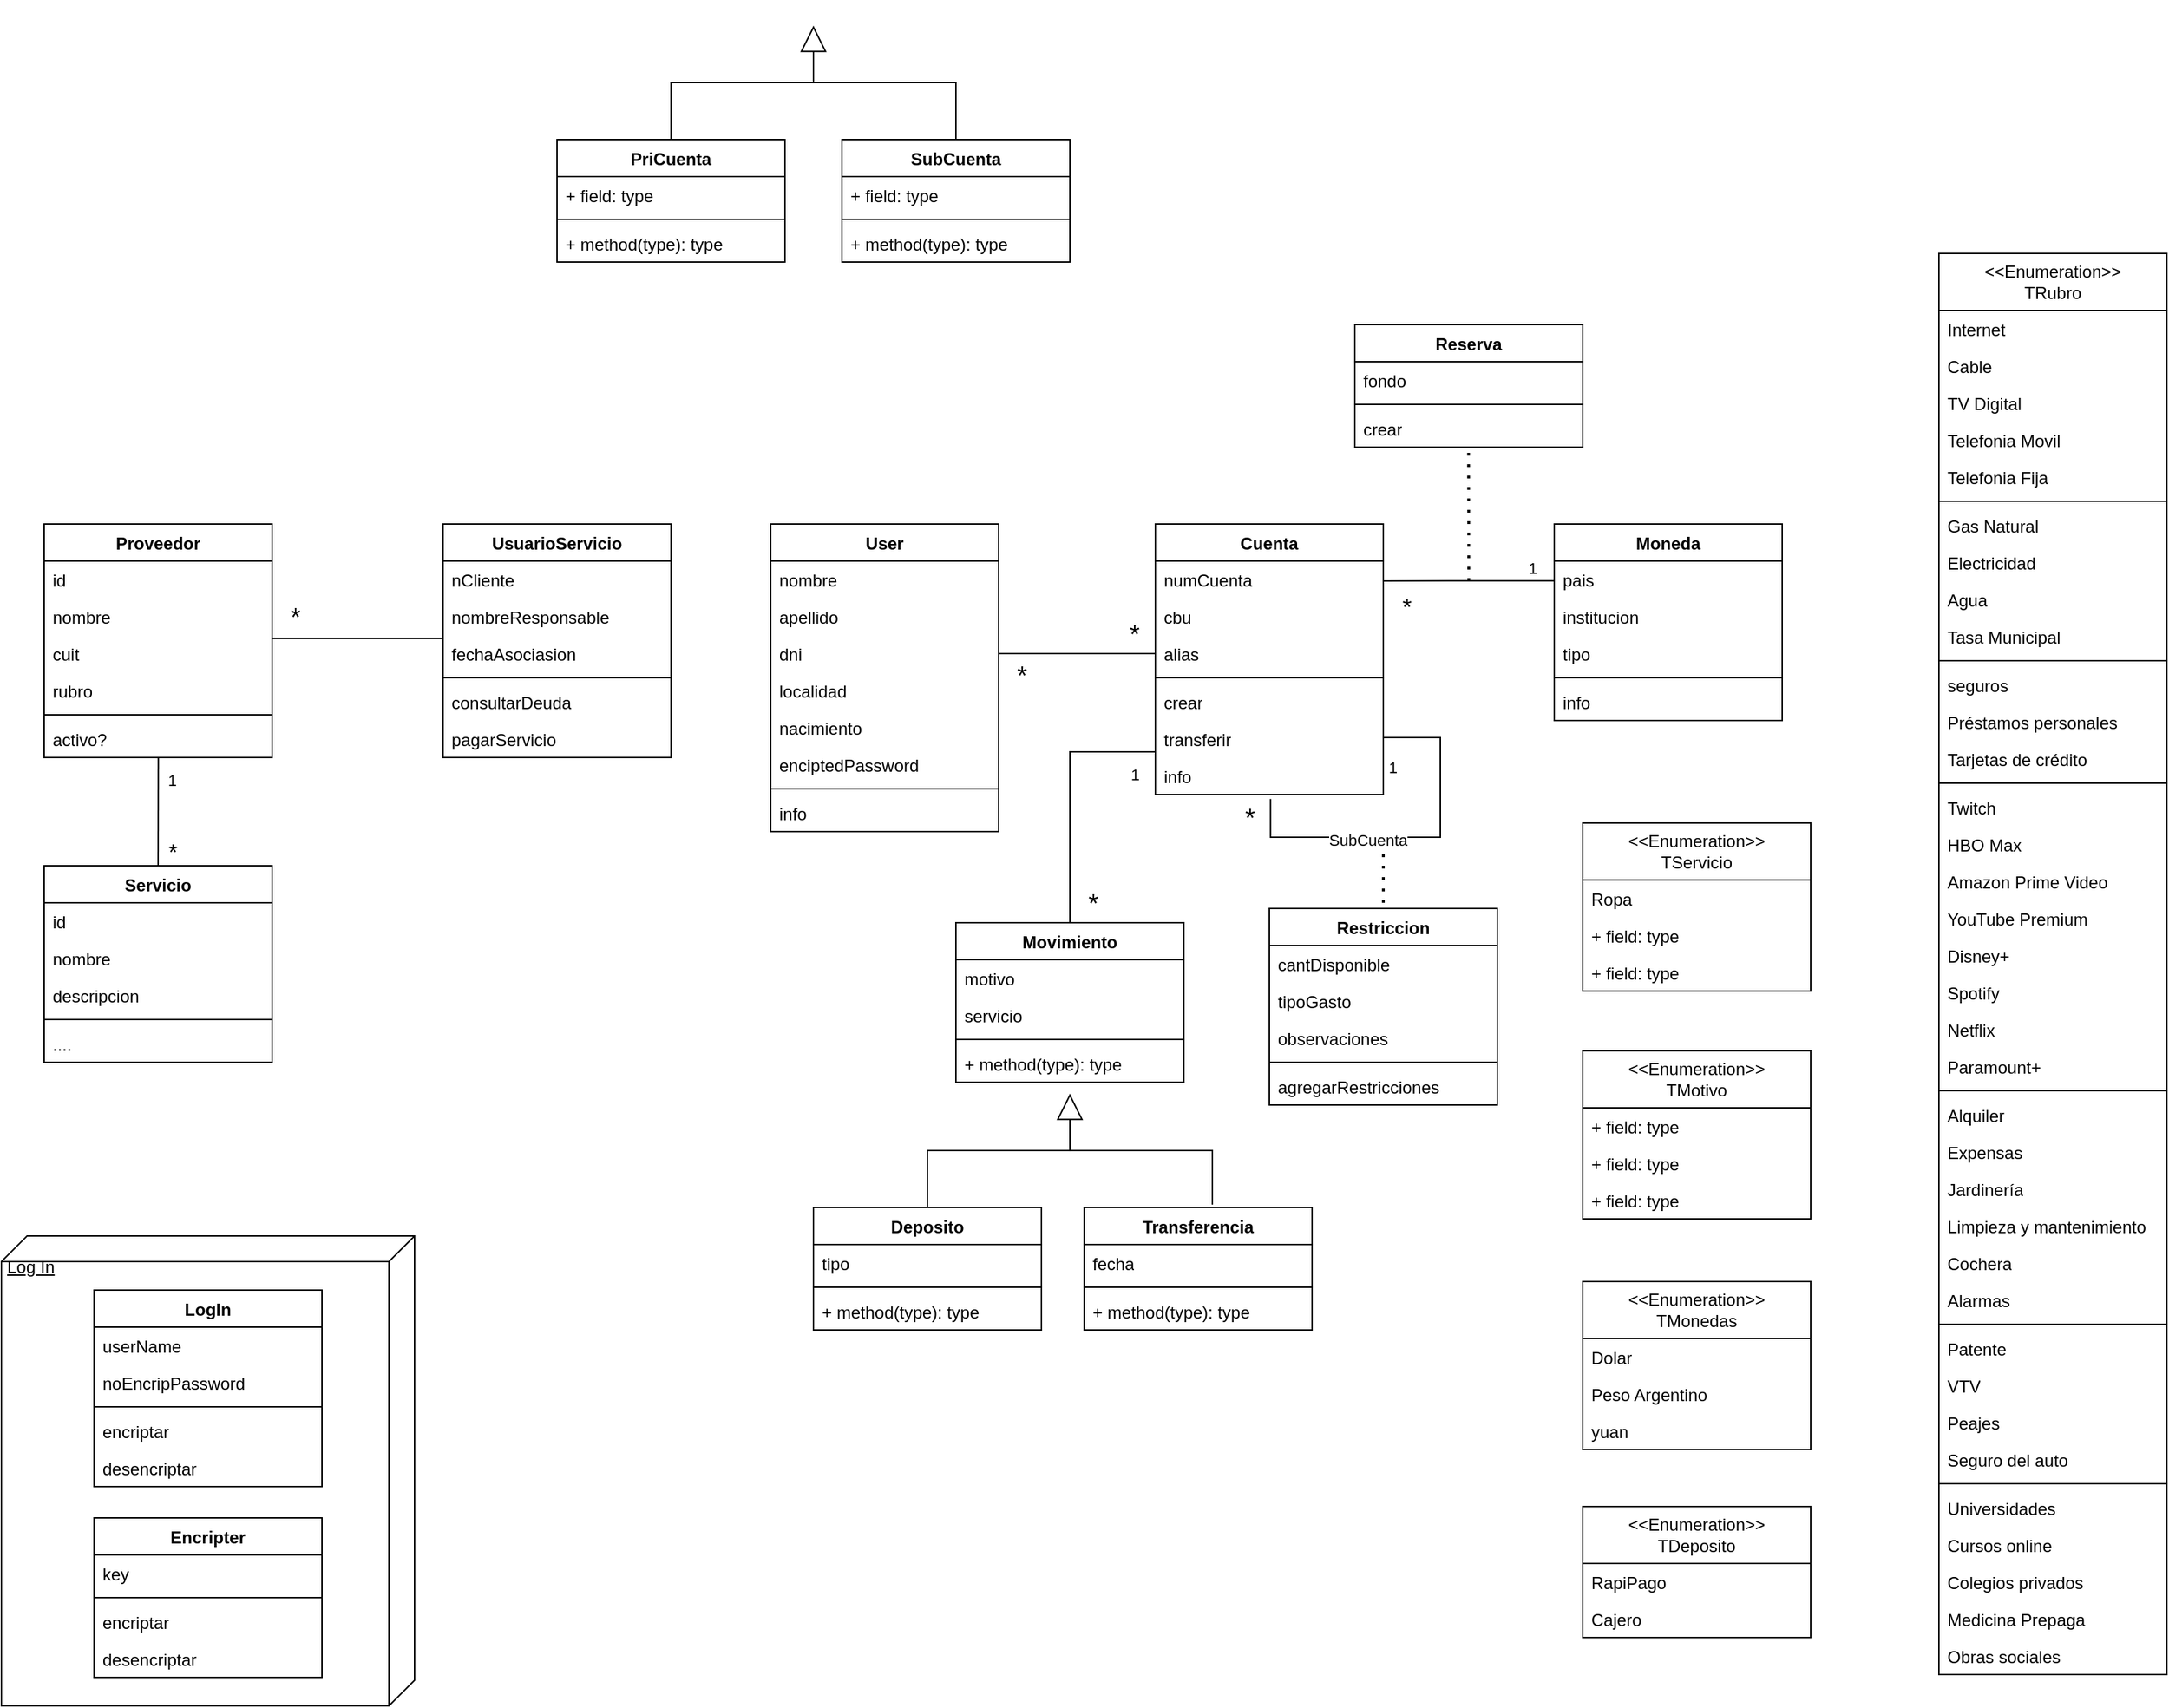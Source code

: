 <mxfile version="26.1.1">
  <diagram name="Page-1" id="28xNhU_F2PlsYHmrcIRB">
    <mxGraphModel dx="2300" dy="1100" grid="1" gridSize="10" guides="1" tooltips="1" connect="1" arrows="1" fold="1" page="0" pageScale="1" pageWidth="850" pageHeight="1100" math="0" shadow="0">
      <root>
        <mxCell id="0" />
        <mxCell id="1" parent="0" />
        <mxCell id="6dpb3M5NR2DUYl6Y-w1G-1" value="Cuenta" style="swimlane;fontStyle=1;align=center;verticalAlign=top;childLayout=stackLayout;horizontal=1;startSize=26;horizontalStack=0;resizeParent=1;resizeParentMax=0;resizeLast=0;collapsible=1;marginBottom=0;whiteSpace=wrap;html=1;" parent="1" vertex="1">
          <mxGeometry x="-20" y="120" width="160" height="190" as="geometry" />
        </mxCell>
        <mxCell id="6dpb3M5NR2DUYl6Y-w1G-2" value="numCuenta" style="text;strokeColor=none;fillColor=none;align=left;verticalAlign=top;spacingLeft=4;spacingRight=4;overflow=hidden;rotatable=0;points=[[0,0.5],[1,0.5]];portConstraint=eastwest;whiteSpace=wrap;html=1;" parent="6dpb3M5NR2DUYl6Y-w1G-1" vertex="1">
          <mxGeometry y="26" width="160" height="26" as="geometry" />
        </mxCell>
        <mxCell id="6dpb3M5NR2DUYl6Y-w1G-84" value="cbu" style="text;strokeColor=none;fillColor=none;align=left;verticalAlign=top;spacingLeft=4;spacingRight=4;overflow=hidden;rotatable=0;points=[[0,0.5],[1,0.5]];portConstraint=eastwest;whiteSpace=wrap;html=1;" parent="6dpb3M5NR2DUYl6Y-w1G-1" vertex="1">
          <mxGeometry y="52" width="160" height="26" as="geometry" />
        </mxCell>
        <mxCell id="6dpb3M5NR2DUYl6Y-w1G-83" value="alias" style="text;strokeColor=none;fillColor=none;align=left;verticalAlign=top;spacingLeft=4;spacingRight=4;overflow=hidden;rotatable=0;points=[[0,0.5],[1,0.5]];portConstraint=eastwest;whiteSpace=wrap;html=1;" parent="6dpb3M5NR2DUYl6Y-w1G-1" vertex="1">
          <mxGeometry y="78" width="160" height="26" as="geometry" />
        </mxCell>
        <mxCell id="6dpb3M5NR2DUYl6Y-w1G-3" value="" style="line;strokeWidth=1;fillColor=none;align=left;verticalAlign=middle;spacingTop=-1;spacingLeft=3;spacingRight=3;rotatable=0;labelPosition=right;points=[];portConstraint=eastwest;strokeColor=inherit;" parent="6dpb3M5NR2DUYl6Y-w1G-1" vertex="1">
          <mxGeometry y="104" width="160" height="8" as="geometry" />
        </mxCell>
        <mxCell id="6dpb3M5NR2DUYl6Y-w1G-4" value="crear" style="text;strokeColor=none;fillColor=none;align=left;verticalAlign=top;spacingLeft=4;spacingRight=4;overflow=hidden;rotatable=0;points=[[0,0.5],[1,0.5]];portConstraint=eastwest;whiteSpace=wrap;html=1;" parent="6dpb3M5NR2DUYl6Y-w1G-1" vertex="1">
          <mxGeometry y="112" width="160" height="26" as="geometry" />
        </mxCell>
        <mxCell id="6dpb3M5NR2DUYl6Y-w1G-97" value="transferir" style="text;strokeColor=none;fillColor=none;align=left;verticalAlign=top;spacingLeft=4;spacingRight=4;overflow=hidden;rotatable=0;points=[[0,0.5],[1,0.5]];portConstraint=eastwest;whiteSpace=wrap;html=1;" parent="6dpb3M5NR2DUYl6Y-w1G-1" vertex="1">
          <mxGeometry y="138" width="160" height="26" as="geometry" />
        </mxCell>
        <mxCell id="6dpb3M5NR2DUYl6Y-w1G-96" value="info" style="text;strokeColor=none;fillColor=none;align=left;verticalAlign=top;spacingLeft=4;spacingRight=4;overflow=hidden;rotatable=0;points=[[0,0.5],[1,0.5]];portConstraint=eastwest;whiteSpace=wrap;html=1;" parent="6dpb3M5NR2DUYl6Y-w1G-1" vertex="1">
          <mxGeometry y="164" width="160" height="26" as="geometry" />
        </mxCell>
        <mxCell id="6dpb3M5NR2DUYl6Y-w1G-5" value="Moneda" style="swimlane;fontStyle=1;align=center;verticalAlign=top;childLayout=stackLayout;horizontal=1;startSize=26;horizontalStack=0;resizeParent=1;resizeParentMax=0;resizeLast=0;collapsible=1;marginBottom=0;whiteSpace=wrap;html=1;" parent="1" vertex="1">
          <mxGeometry x="260" y="120" width="160" height="138" as="geometry" />
        </mxCell>
        <mxCell id="6dpb3M5NR2DUYl6Y-w1G-80" value="pais" style="text;strokeColor=none;fillColor=none;align=left;verticalAlign=top;spacingLeft=4;spacingRight=4;overflow=hidden;rotatable=0;points=[[0,0.5],[1,0.5]];portConstraint=eastwest;whiteSpace=wrap;html=1;" parent="6dpb3M5NR2DUYl6Y-w1G-5" vertex="1">
          <mxGeometry y="26" width="160" height="26" as="geometry" />
        </mxCell>
        <mxCell id="6dpb3M5NR2DUYl6Y-w1G-79" value="institucion" style="text;strokeColor=none;fillColor=none;align=left;verticalAlign=top;spacingLeft=4;spacingRight=4;overflow=hidden;rotatable=0;points=[[0,0.5],[1,0.5]];portConstraint=eastwest;whiteSpace=wrap;html=1;" parent="6dpb3M5NR2DUYl6Y-w1G-5" vertex="1">
          <mxGeometry y="52" width="160" height="26" as="geometry" />
        </mxCell>
        <mxCell id="6dpb3M5NR2DUYl6Y-w1G-6" value="tipo" style="text;strokeColor=none;fillColor=none;align=left;verticalAlign=top;spacingLeft=4;spacingRight=4;overflow=hidden;rotatable=0;points=[[0,0.5],[1,0.5]];portConstraint=eastwest;whiteSpace=wrap;html=1;" parent="6dpb3M5NR2DUYl6Y-w1G-5" vertex="1">
          <mxGeometry y="78" width="160" height="26" as="geometry" />
        </mxCell>
        <mxCell id="6dpb3M5NR2DUYl6Y-w1G-7" value="" style="line;strokeWidth=1;fillColor=none;align=left;verticalAlign=middle;spacingTop=-1;spacingLeft=3;spacingRight=3;rotatable=0;labelPosition=right;points=[];portConstraint=eastwest;strokeColor=inherit;" parent="6dpb3M5NR2DUYl6Y-w1G-5" vertex="1">
          <mxGeometry y="104" width="160" height="8" as="geometry" />
        </mxCell>
        <mxCell id="6dpb3M5NR2DUYl6Y-w1G-8" value="info" style="text;strokeColor=none;fillColor=none;align=left;verticalAlign=top;spacingLeft=4;spacingRight=4;overflow=hidden;rotatable=0;points=[[0,0.5],[1,0.5]];portConstraint=eastwest;whiteSpace=wrap;html=1;" parent="6dpb3M5NR2DUYl6Y-w1G-5" vertex="1">
          <mxGeometry y="112" width="160" height="26" as="geometry" />
        </mxCell>
        <mxCell id="6dpb3M5NR2DUYl6Y-w1G-9" value="Servicio" style="swimlane;fontStyle=1;align=center;verticalAlign=top;childLayout=stackLayout;horizontal=1;startSize=26;horizontalStack=0;resizeParent=1;resizeParentMax=0;resizeLast=0;collapsible=1;marginBottom=0;whiteSpace=wrap;html=1;" parent="1" vertex="1">
          <mxGeometry x="-800" y="360" width="160" height="138" as="geometry" />
        </mxCell>
        <mxCell id="6dpb3M5NR2DUYl6Y-w1G-10" value="id" style="text;strokeColor=none;fillColor=none;align=left;verticalAlign=top;spacingLeft=4;spacingRight=4;overflow=hidden;rotatable=0;points=[[0,0.5],[1,0.5]];portConstraint=eastwest;whiteSpace=wrap;html=1;" parent="6dpb3M5NR2DUYl6Y-w1G-9" vertex="1">
          <mxGeometry y="26" width="160" height="26" as="geometry" />
        </mxCell>
        <mxCell id="6dpb3M5NR2DUYl6Y-w1G-144" value="nombre" style="text;strokeColor=none;fillColor=none;align=left;verticalAlign=top;spacingLeft=4;spacingRight=4;overflow=hidden;rotatable=0;points=[[0,0.5],[1,0.5]];portConstraint=eastwest;whiteSpace=wrap;html=1;" parent="6dpb3M5NR2DUYl6Y-w1G-9" vertex="1">
          <mxGeometry y="52" width="160" height="26" as="geometry" />
        </mxCell>
        <mxCell id="6dpb3M5NR2DUYl6Y-w1G-145" value="descripcion" style="text;strokeColor=none;fillColor=none;align=left;verticalAlign=top;spacingLeft=4;spacingRight=4;overflow=hidden;rotatable=0;points=[[0,0.5],[1,0.5]];portConstraint=eastwest;whiteSpace=wrap;html=1;" parent="6dpb3M5NR2DUYl6Y-w1G-9" vertex="1">
          <mxGeometry y="78" width="160" height="26" as="geometry" />
        </mxCell>
        <mxCell id="6dpb3M5NR2DUYl6Y-w1G-11" value="" style="line;strokeWidth=1;fillColor=none;align=left;verticalAlign=middle;spacingTop=-1;spacingLeft=3;spacingRight=3;rotatable=0;labelPosition=right;points=[];portConstraint=eastwest;strokeColor=inherit;" parent="6dpb3M5NR2DUYl6Y-w1G-9" vertex="1">
          <mxGeometry y="104" width="160" height="8" as="geometry" />
        </mxCell>
        <mxCell id="6dpb3M5NR2DUYl6Y-w1G-12" value="...." style="text;strokeColor=none;fillColor=none;align=left;verticalAlign=top;spacingLeft=4;spacingRight=4;overflow=hidden;rotatable=0;points=[[0,0.5],[1,0.5]];portConstraint=eastwest;whiteSpace=wrap;html=1;" parent="6dpb3M5NR2DUYl6Y-w1G-9" vertex="1">
          <mxGeometry y="112" width="160" height="26" as="geometry" />
        </mxCell>
        <mxCell id="6dpb3M5NR2DUYl6Y-w1G-13" value="Deposito" style="swimlane;fontStyle=1;align=center;verticalAlign=top;childLayout=stackLayout;horizontal=1;startSize=26;horizontalStack=0;resizeParent=1;resizeParentMax=0;resizeLast=0;collapsible=1;marginBottom=0;whiteSpace=wrap;html=1;" parent="1" vertex="1">
          <mxGeometry x="-260" y="600" width="160" height="86" as="geometry" />
        </mxCell>
        <mxCell id="6dpb3M5NR2DUYl6Y-w1G-14" value="tipo" style="text;strokeColor=none;fillColor=none;align=left;verticalAlign=top;spacingLeft=4;spacingRight=4;overflow=hidden;rotatable=0;points=[[0,0.5],[1,0.5]];portConstraint=eastwest;whiteSpace=wrap;html=1;" parent="6dpb3M5NR2DUYl6Y-w1G-13" vertex="1">
          <mxGeometry y="26" width="160" height="26" as="geometry" />
        </mxCell>
        <mxCell id="6dpb3M5NR2DUYl6Y-w1G-15" value="" style="line;strokeWidth=1;fillColor=none;align=left;verticalAlign=middle;spacingTop=-1;spacingLeft=3;spacingRight=3;rotatable=0;labelPosition=right;points=[];portConstraint=eastwest;strokeColor=inherit;" parent="6dpb3M5NR2DUYl6Y-w1G-13" vertex="1">
          <mxGeometry y="52" width="160" height="8" as="geometry" />
        </mxCell>
        <mxCell id="6dpb3M5NR2DUYl6Y-w1G-16" value="+ method(type): type" style="text;strokeColor=none;fillColor=none;align=left;verticalAlign=top;spacingLeft=4;spacingRight=4;overflow=hidden;rotatable=0;points=[[0,0.5],[1,0.5]];portConstraint=eastwest;whiteSpace=wrap;html=1;" parent="6dpb3M5NR2DUYl6Y-w1G-13" vertex="1">
          <mxGeometry y="60" width="160" height="26" as="geometry" />
        </mxCell>
        <mxCell id="6dpb3M5NR2DUYl6Y-w1G-21" value="Movimiento" style="swimlane;fontStyle=1;align=center;verticalAlign=top;childLayout=stackLayout;horizontal=1;startSize=26;horizontalStack=0;resizeParent=1;resizeParentMax=0;resizeLast=0;collapsible=1;marginBottom=0;whiteSpace=wrap;html=1;" parent="1" vertex="1">
          <mxGeometry x="-160" y="400" width="160" height="112" as="geometry" />
        </mxCell>
        <mxCell id="6dpb3M5NR2DUYl6Y-w1G-22" value="motivo" style="text;strokeColor=none;fillColor=none;align=left;verticalAlign=top;spacingLeft=4;spacingRight=4;overflow=hidden;rotatable=0;points=[[0,0.5],[1,0.5]];portConstraint=eastwest;whiteSpace=wrap;html=1;" parent="6dpb3M5NR2DUYl6Y-w1G-21" vertex="1">
          <mxGeometry y="26" width="160" height="26" as="geometry" />
        </mxCell>
        <mxCell id="6dpb3M5NR2DUYl6Y-w1G-143" value="servicio" style="text;strokeColor=none;fillColor=none;align=left;verticalAlign=top;spacingLeft=4;spacingRight=4;overflow=hidden;rotatable=0;points=[[0,0.5],[1,0.5]];portConstraint=eastwest;whiteSpace=wrap;html=1;" parent="6dpb3M5NR2DUYl6Y-w1G-21" vertex="1">
          <mxGeometry y="52" width="160" height="26" as="geometry" />
        </mxCell>
        <mxCell id="6dpb3M5NR2DUYl6Y-w1G-23" value="" style="line;strokeWidth=1;fillColor=none;align=left;verticalAlign=middle;spacingTop=-1;spacingLeft=3;spacingRight=3;rotatable=0;labelPosition=right;points=[];portConstraint=eastwest;strokeColor=inherit;" parent="6dpb3M5NR2DUYl6Y-w1G-21" vertex="1">
          <mxGeometry y="78" width="160" height="8" as="geometry" />
        </mxCell>
        <mxCell id="6dpb3M5NR2DUYl6Y-w1G-24" value="+ method(type): type" style="text;strokeColor=none;fillColor=none;align=left;verticalAlign=top;spacingLeft=4;spacingRight=4;overflow=hidden;rotatable=0;points=[[0,0.5],[1,0.5]];portConstraint=eastwest;whiteSpace=wrap;html=1;" parent="6dpb3M5NR2DUYl6Y-w1G-21" vertex="1">
          <mxGeometry y="86" width="160" height="26" as="geometry" />
        </mxCell>
        <mxCell id="6dpb3M5NR2DUYl6Y-w1G-25" value="Transferencia" style="swimlane;fontStyle=1;align=center;verticalAlign=top;childLayout=stackLayout;horizontal=1;startSize=26;horizontalStack=0;resizeParent=1;resizeParentMax=0;resizeLast=0;collapsible=1;marginBottom=0;whiteSpace=wrap;html=1;" parent="1" vertex="1">
          <mxGeometry x="-70" y="600" width="160" height="86" as="geometry" />
        </mxCell>
        <mxCell id="6dpb3M5NR2DUYl6Y-w1G-26" value="fecha" style="text;strokeColor=none;fillColor=none;align=left;verticalAlign=top;spacingLeft=4;spacingRight=4;overflow=hidden;rotatable=0;points=[[0,0.5],[1,0.5]];portConstraint=eastwest;whiteSpace=wrap;html=1;" parent="6dpb3M5NR2DUYl6Y-w1G-25" vertex="1">
          <mxGeometry y="26" width="160" height="26" as="geometry" />
        </mxCell>
        <mxCell id="6dpb3M5NR2DUYl6Y-w1G-27" value="" style="line;strokeWidth=1;fillColor=none;align=left;verticalAlign=middle;spacingTop=-1;spacingLeft=3;spacingRight=3;rotatable=0;labelPosition=right;points=[];portConstraint=eastwest;strokeColor=inherit;" parent="6dpb3M5NR2DUYl6Y-w1G-25" vertex="1">
          <mxGeometry y="52" width="160" height="8" as="geometry" />
        </mxCell>
        <mxCell id="6dpb3M5NR2DUYl6Y-w1G-28" value="+ method(type): type" style="text;strokeColor=none;fillColor=none;align=left;verticalAlign=top;spacingLeft=4;spacingRight=4;overflow=hidden;rotatable=0;points=[[0,0.5],[1,0.5]];portConstraint=eastwest;whiteSpace=wrap;html=1;" parent="6dpb3M5NR2DUYl6Y-w1G-25" vertex="1">
          <mxGeometry y="60" width="160" height="26" as="geometry" />
        </mxCell>
        <mxCell id="6dpb3M5NR2DUYl6Y-w1G-55" value="&amp;lt;&amp;lt;Enumeration&amp;gt;&amp;gt;&lt;div&gt;TServicio&lt;/div&gt;" style="swimlane;fontStyle=0;childLayout=stackLayout;horizontal=1;startSize=40;fillColor=none;horizontalStack=0;resizeParent=1;resizeParentMax=0;resizeLast=0;collapsible=1;marginBottom=0;whiteSpace=wrap;html=1;" parent="1" vertex="1">
          <mxGeometry x="280" y="330" width="160" height="118" as="geometry" />
        </mxCell>
        <mxCell id="6dpb3M5NR2DUYl6Y-w1G-56" value="Ropa" style="text;strokeColor=none;fillColor=none;align=left;verticalAlign=top;spacingLeft=4;spacingRight=4;overflow=hidden;rotatable=0;points=[[0,0.5],[1,0.5]];portConstraint=eastwest;whiteSpace=wrap;html=1;" parent="6dpb3M5NR2DUYl6Y-w1G-55" vertex="1">
          <mxGeometry y="40" width="160" height="26" as="geometry" />
        </mxCell>
        <mxCell id="6dpb3M5NR2DUYl6Y-w1G-57" value="+ field: type" style="text;strokeColor=none;fillColor=none;align=left;verticalAlign=top;spacingLeft=4;spacingRight=4;overflow=hidden;rotatable=0;points=[[0,0.5],[1,0.5]];portConstraint=eastwest;whiteSpace=wrap;html=1;" parent="6dpb3M5NR2DUYl6Y-w1G-55" vertex="1">
          <mxGeometry y="66" width="160" height="26" as="geometry" />
        </mxCell>
        <mxCell id="6dpb3M5NR2DUYl6Y-w1G-58" value="+ field: type" style="text;strokeColor=none;fillColor=none;align=left;verticalAlign=top;spacingLeft=4;spacingRight=4;overflow=hidden;rotatable=0;points=[[0,0.5],[1,0.5]];portConstraint=eastwest;whiteSpace=wrap;html=1;" parent="6dpb3M5NR2DUYl6Y-w1G-55" vertex="1">
          <mxGeometry y="92" width="160" height="26" as="geometry" />
        </mxCell>
        <mxCell id="6dpb3M5NR2DUYl6Y-w1G-59" value="&amp;lt;&amp;lt;Enumeration&amp;gt;&amp;gt;&lt;div&gt;TMotivo&lt;/div&gt;" style="swimlane;fontStyle=0;childLayout=stackLayout;horizontal=1;startSize=40;fillColor=none;horizontalStack=0;resizeParent=1;resizeParentMax=0;resizeLast=0;collapsible=1;marginBottom=0;whiteSpace=wrap;html=1;" parent="1" vertex="1">
          <mxGeometry x="280" y="490" width="160" height="118" as="geometry" />
        </mxCell>
        <mxCell id="6dpb3M5NR2DUYl6Y-w1G-60" value="+ field: type" style="text;strokeColor=none;fillColor=none;align=left;verticalAlign=top;spacingLeft=4;spacingRight=4;overflow=hidden;rotatable=0;points=[[0,0.5],[1,0.5]];portConstraint=eastwest;whiteSpace=wrap;html=1;" parent="6dpb3M5NR2DUYl6Y-w1G-59" vertex="1">
          <mxGeometry y="40" width="160" height="26" as="geometry" />
        </mxCell>
        <mxCell id="6dpb3M5NR2DUYl6Y-w1G-61" value="+ field: type" style="text;strokeColor=none;fillColor=none;align=left;verticalAlign=top;spacingLeft=4;spacingRight=4;overflow=hidden;rotatable=0;points=[[0,0.5],[1,0.5]];portConstraint=eastwest;whiteSpace=wrap;html=1;" parent="6dpb3M5NR2DUYl6Y-w1G-59" vertex="1">
          <mxGeometry y="66" width="160" height="26" as="geometry" />
        </mxCell>
        <mxCell id="6dpb3M5NR2DUYl6Y-w1G-62" value="+ field: type" style="text;strokeColor=none;fillColor=none;align=left;verticalAlign=top;spacingLeft=4;spacingRight=4;overflow=hidden;rotatable=0;points=[[0,0.5],[1,0.5]];portConstraint=eastwest;whiteSpace=wrap;html=1;" parent="6dpb3M5NR2DUYl6Y-w1G-59" vertex="1">
          <mxGeometry y="92" width="160" height="26" as="geometry" />
        </mxCell>
        <mxCell id="6dpb3M5NR2DUYl6Y-w1G-63" value="&amp;lt;&amp;lt;Enumeration&amp;gt;&amp;gt;&lt;div&gt;TMonedas&lt;/div&gt;" style="swimlane;fontStyle=0;childLayout=stackLayout;horizontal=1;startSize=40;fillColor=none;horizontalStack=0;resizeParent=1;resizeParentMax=0;resizeLast=0;collapsible=1;marginBottom=0;whiteSpace=wrap;html=1;" parent="1" vertex="1">
          <mxGeometry x="280" y="652" width="160" height="118" as="geometry" />
        </mxCell>
        <mxCell id="6dpb3M5NR2DUYl6Y-w1G-64" value="Dolar" style="text;strokeColor=none;fillColor=none;align=left;verticalAlign=top;spacingLeft=4;spacingRight=4;overflow=hidden;rotatable=0;points=[[0,0.5],[1,0.5]];portConstraint=eastwest;whiteSpace=wrap;html=1;" parent="6dpb3M5NR2DUYl6Y-w1G-63" vertex="1">
          <mxGeometry y="40" width="160" height="26" as="geometry" />
        </mxCell>
        <mxCell id="6dpb3M5NR2DUYl6Y-w1G-65" value="Peso Argentino" style="text;strokeColor=none;fillColor=none;align=left;verticalAlign=top;spacingLeft=4;spacingRight=4;overflow=hidden;rotatable=0;points=[[0,0.5],[1,0.5]];portConstraint=eastwest;whiteSpace=wrap;html=1;" parent="6dpb3M5NR2DUYl6Y-w1G-63" vertex="1">
          <mxGeometry y="66" width="160" height="26" as="geometry" />
        </mxCell>
        <mxCell id="6dpb3M5NR2DUYl6Y-w1G-66" value="yuan" style="text;strokeColor=none;fillColor=none;align=left;verticalAlign=top;spacingLeft=4;spacingRight=4;overflow=hidden;rotatable=0;points=[[0,0.5],[1,0.5]];portConstraint=eastwest;whiteSpace=wrap;html=1;" parent="6dpb3M5NR2DUYl6Y-w1G-63" vertex="1">
          <mxGeometry y="92" width="160" height="26" as="geometry" />
        </mxCell>
        <mxCell id="6dpb3M5NR2DUYl6Y-w1G-74" value="" style="endArrow=none;html=1;rounded=0;exitX=0.5;exitY=0;exitDx=0;exitDy=0;" parent="1" source="6dpb3M5NR2DUYl6Y-w1G-13" edge="1">
          <mxGeometry width="50" height="50" relative="1" as="geometry">
            <mxPoint x="-140" y="600" as="sourcePoint" />
            <mxPoint x="20" y="598" as="targetPoint" />
            <Array as="points">
              <mxPoint x="-180" y="560" />
              <mxPoint x="20" y="560" />
            </Array>
          </mxGeometry>
        </mxCell>
        <mxCell id="6dpb3M5NR2DUYl6Y-w1G-75" value="" style="endArrow=block;endSize=16;endFill=0;html=1;rounded=0;" parent="1" edge="1">
          <mxGeometry width="160" relative="1" as="geometry">
            <mxPoint x="-80" y="560" as="sourcePoint" />
            <mxPoint x="-80" y="520" as="targetPoint" />
          </mxGeometry>
        </mxCell>
        <mxCell id="6dpb3M5NR2DUYl6Y-w1G-85" value="User" style="swimlane;fontStyle=1;align=center;verticalAlign=top;childLayout=stackLayout;horizontal=1;startSize=26;horizontalStack=0;resizeParent=1;resizeParentMax=0;resizeLast=0;collapsible=1;marginBottom=0;whiteSpace=wrap;html=1;" parent="1" vertex="1">
          <mxGeometry x="-290" y="120" width="160" height="216" as="geometry" />
        </mxCell>
        <mxCell id="6dpb3M5NR2DUYl6Y-w1G-86" value="nombre" style="text;strokeColor=none;fillColor=none;align=left;verticalAlign=top;spacingLeft=4;spacingRight=4;overflow=hidden;rotatable=0;points=[[0,0.5],[1,0.5]];portConstraint=eastwest;whiteSpace=wrap;html=1;" parent="6dpb3M5NR2DUYl6Y-w1G-85" vertex="1">
          <mxGeometry y="26" width="160" height="26" as="geometry" />
        </mxCell>
        <mxCell id="6dpb3M5NR2DUYl6Y-w1G-87" value="apellido" style="text;strokeColor=none;fillColor=none;align=left;verticalAlign=top;spacingLeft=4;spacingRight=4;overflow=hidden;rotatable=0;points=[[0,0.5],[1,0.5]];portConstraint=eastwest;whiteSpace=wrap;html=1;" parent="6dpb3M5NR2DUYl6Y-w1G-85" vertex="1">
          <mxGeometry y="52" width="160" height="26" as="geometry" />
        </mxCell>
        <mxCell id="6dpb3M5NR2DUYl6Y-w1G-88" value="dni" style="text;strokeColor=none;fillColor=none;align=left;verticalAlign=top;spacingLeft=4;spacingRight=4;overflow=hidden;rotatable=0;points=[[0,0.5],[1,0.5]];portConstraint=eastwest;whiteSpace=wrap;html=1;" parent="6dpb3M5NR2DUYl6Y-w1G-85" vertex="1">
          <mxGeometry y="78" width="160" height="26" as="geometry" />
        </mxCell>
        <mxCell id="6dpb3M5NR2DUYl6Y-w1G-89" value="localidad" style="text;strokeColor=none;fillColor=none;align=left;verticalAlign=top;spacingLeft=4;spacingRight=4;overflow=hidden;rotatable=0;points=[[0,0.5],[1,0.5]];portConstraint=eastwest;whiteSpace=wrap;html=1;" parent="6dpb3M5NR2DUYl6Y-w1G-85" vertex="1">
          <mxGeometry y="104" width="160" height="26" as="geometry" />
        </mxCell>
        <mxCell id="6dpb3M5NR2DUYl6Y-w1G-90" value="nacimiento" style="text;strokeColor=none;fillColor=none;align=left;verticalAlign=top;spacingLeft=4;spacingRight=4;overflow=hidden;rotatable=0;points=[[0,0.5],[1,0.5]];portConstraint=eastwest;whiteSpace=wrap;html=1;" parent="6dpb3M5NR2DUYl6Y-w1G-85" vertex="1">
          <mxGeometry y="130" width="160" height="26" as="geometry" />
        </mxCell>
        <mxCell id="6dpb3M5NR2DUYl6Y-w1G-174" value="enciptedPassword" style="text;strokeColor=none;fillColor=none;align=left;verticalAlign=top;spacingLeft=4;spacingRight=4;overflow=hidden;rotatable=0;points=[[0,0.5],[1,0.5]];portConstraint=eastwest;whiteSpace=wrap;html=1;" parent="6dpb3M5NR2DUYl6Y-w1G-85" vertex="1">
          <mxGeometry y="156" width="160" height="26" as="geometry" />
        </mxCell>
        <mxCell id="6dpb3M5NR2DUYl6Y-w1G-91" value="" style="line;strokeWidth=1;fillColor=none;align=left;verticalAlign=middle;spacingTop=-1;spacingLeft=3;spacingRight=3;rotatable=0;labelPosition=right;points=[];portConstraint=eastwest;strokeColor=inherit;" parent="6dpb3M5NR2DUYl6Y-w1G-85" vertex="1">
          <mxGeometry y="182" width="160" height="8" as="geometry" />
        </mxCell>
        <mxCell id="6dpb3M5NR2DUYl6Y-w1G-92" value="info" style="text;strokeColor=none;fillColor=none;align=left;verticalAlign=top;spacingLeft=4;spacingRight=4;overflow=hidden;rotatable=0;points=[[0,0.5],[1,0.5]];portConstraint=eastwest;whiteSpace=wrap;html=1;" parent="6dpb3M5NR2DUYl6Y-w1G-85" vertex="1">
          <mxGeometry y="190" width="160" height="26" as="geometry" />
        </mxCell>
        <mxCell id="6dpb3M5NR2DUYl6Y-w1G-109" value="Reserva" style="swimlane;fontStyle=1;align=center;verticalAlign=top;childLayout=stackLayout;horizontal=1;startSize=26;horizontalStack=0;resizeParent=1;resizeParentMax=0;resizeLast=0;collapsible=1;marginBottom=0;whiteSpace=wrap;html=1;" parent="1" vertex="1">
          <mxGeometry x="120" y="-20" width="160" height="86" as="geometry" />
        </mxCell>
        <mxCell id="6dpb3M5NR2DUYl6Y-w1G-110" value="fondo" style="text;strokeColor=none;fillColor=none;align=left;verticalAlign=top;spacingLeft=4;spacingRight=4;overflow=hidden;rotatable=0;points=[[0,0.5],[1,0.5]];portConstraint=eastwest;whiteSpace=wrap;html=1;" parent="6dpb3M5NR2DUYl6Y-w1G-109" vertex="1">
          <mxGeometry y="26" width="160" height="26" as="geometry" />
        </mxCell>
        <mxCell id="6dpb3M5NR2DUYl6Y-w1G-113" value="" style="line;strokeWidth=1;fillColor=none;align=left;verticalAlign=middle;spacingTop=-1;spacingLeft=3;spacingRight=3;rotatable=0;labelPosition=right;points=[];portConstraint=eastwest;strokeColor=inherit;" parent="6dpb3M5NR2DUYl6Y-w1G-109" vertex="1">
          <mxGeometry y="52" width="160" height="8" as="geometry" />
        </mxCell>
        <mxCell id="6dpb3M5NR2DUYl6Y-w1G-114" value="crear" style="text;strokeColor=none;fillColor=none;align=left;verticalAlign=top;spacingLeft=4;spacingRight=4;overflow=hidden;rotatable=0;points=[[0,0.5],[1,0.5]];portConstraint=eastwest;whiteSpace=wrap;html=1;" parent="6dpb3M5NR2DUYl6Y-w1G-109" vertex="1">
          <mxGeometry y="60" width="160" height="26" as="geometry" />
        </mxCell>
        <mxCell id="6dpb3M5NR2DUYl6Y-w1G-120" value="" style="endArrow=none;html=1;edgeStyle=orthogonalEdgeStyle;rounded=0;exitX=0;exitY=0.5;exitDx=0;exitDy=0;entryX=1;entryY=0.5;entryDx=0;entryDy=0;" parent="1" source="6dpb3M5NR2DUYl6Y-w1G-83" target="6dpb3M5NR2DUYl6Y-w1G-88" edge="1">
          <mxGeometry relative="1" as="geometry">
            <mxPoint x="-70" y="260" as="sourcePoint" />
            <mxPoint x="-70" y="170" as="targetPoint" />
            <Array as="points" />
          </mxGeometry>
        </mxCell>
        <mxCell id="6dpb3M5NR2DUYl6Y-w1G-121" value="&lt;font&gt;*&lt;/font&gt;" style="edgeLabel;resizable=0;html=1;align=left;verticalAlign=bottom;fontSize=18;" parent="6dpb3M5NR2DUYl6Y-w1G-120" connectable="0" vertex="1">
          <mxGeometry x="-1" relative="1" as="geometry">
            <mxPoint x="-20" as="offset" />
          </mxGeometry>
        </mxCell>
        <mxCell id="6dpb3M5NR2DUYl6Y-w1G-122" value="*" style="edgeLabel;resizable=0;html=1;align=right;verticalAlign=bottom;fontSize=18;" parent="6dpb3M5NR2DUYl6Y-w1G-120" connectable="0" vertex="1">
          <mxGeometry x="1" relative="1" as="geometry">
            <mxPoint x="20" y="29" as="offset" />
          </mxGeometry>
        </mxCell>
        <mxCell id="6dpb3M5NR2DUYl6Y-w1G-124" value="" style="endArrow=none;html=1;edgeStyle=orthogonalEdgeStyle;rounded=0;exitX=-0.003;exitY=0.535;exitDx=0;exitDy=0;entryX=1;entryY=0.5;entryDx=0;entryDy=0;exitPerimeter=0;" parent="1" source="6dpb3M5NR2DUYl6Y-w1G-80" edge="1">
          <mxGeometry relative="1" as="geometry">
            <mxPoint x="250" y="160" as="sourcePoint" />
            <mxPoint x="140" y="160" as="targetPoint" />
            <Array as="points" />
          </mxGeometry>
        </mxCell>
        <mxCell id="6dpb3M5NR2DUYl6Y-w1G-125" value="&lt;font&gt;1&lt;/font&gt;" style="edgeLabel;resizable=0;html=1;align=left;verticalAlign=bottom;fontSize=11;" parent="6dpb3M5NR2DUYl6Y-w1G-124" connectable="0" vertex="1">
          <mxGeometry x="-1" relative="1" as="geometry">
            <mxPoint x="-20" as="offset" />
          </mxGeometry>
        </mxCell>
        <mxCell id="6dpb3M5NR2DUYl6Y-w1G-126" value="*" style="edgeLabel;resizable=0;html=1;align=right;verticalAlign=bottom;fontSize=17;" parent="6dpb3M5NR2DUYl6Y-w1G-124" connectable="0" vertex="1">
          <mxGeometry x="1" relative="1" as="geometry">
            <mxPoint x="20" y="30" as="offset" />
          </mxGeometry>
        </mxCell>
        <mxCell id="6dpb3M5NR2DUYl6Y-w1G-127" value="" style="endArrow=none;dashed=1;html=1;dashPattern=1 3;strokeWidth=2;rounded=0;entryX=0.499;entryY=1.11;entryDx=0;entryDy=0;entryPerimeter=0;" parent="1" target="6dpb3M5NR2DUYl6Y-w1G-114" edge="1">
          <mxGeometry width="50" height="50" relative="1" as="geometry">
            <mxPoint x="200" y="160" as="sourcePoint" />
            <mxPoint x="200" y="70" as="targetPoint" />
          </mxGeometry>
        </mxCell>
        <mxCell id="6dpb3M5NR2DUYl6Y-w1G-128" value="" style="endArrow=none;html=1;edgeStyle=orthogonalEdgeStyle;rounded=0;entryX=1;entryY=0.5;entryDx=0;entryDy=0;exitX=0.505;exitY=1.118;exitDx=0;exitDy=0;exitPerimeter=0;" parent="1" source="6dpb3M5NR2DUYl6Y-w1G-96" edge="1">
          <mxGeometry relative="1" as="geometry">
            <mxPoint x="60" y="360" as="sourcePoint" />
            <mxPoint x="140" y="280" as="targetPoint" />
            <Array as="points">
              <mxPoint x="61" y="340" />
              <mxPoint x="180" y="340" />
              <mxPoint x="180" y="270" />
              <mxPoint x="140" y="270" />
            </Array>
          </mxGeometry>
        </mxCell>
        <mxCell id="6dpb3M5NR2DUYl6Y-w1G-129" value="&lt;font&gt;*&lt;/font&gt;" style="edgeLabel;resizable=0;html=1;align=left;verticalAlign=bottom;fontSize=18;" parent="6dpb3M5NR2DUYl6Y-w1G-128" connectable="0" vertex="1">
          <mxGeometry x="-1" relative="1" as="geometry">
            <mxPoint x="-20" y="27" as="offset" />
          </mxGeometry>
        </mxCell>
        <mxCell id="6dpb3M5NR2DUYl6Y-w1G-130" value="1" style="edgeLabel;resizable=0;html=1;align=right;verticalAlign=bottom;" parent="6dpb3M5NR2DUYl6Y-w1G-128" connectable="0" vertex="1">
          <mxGeometry x="1" relative="1" as="geometry">
            <mxPoint x="10" y="20" as="offset" />
          </mxGeometry>
        </mxCell>
        <mxCell id="6dpb3M5NR2DUYl6Y-w1G-131" value="&lt;font&gt;SubCuenta&lt;/font&gt;" style="edgeLabel;resizable=0;html=1;align=left;verticalAlign=bottom;fontSize=11;" parent="1" connectable="0" vertex="1">
          <mxGeometry x="100.0" y="350.068" as="geometry" />
        </mxCell>
        <mxCell id="6dpb3M5NR2DUYl6Y-w1G-132" value="" style="endArrow=none;dashed=1;html=1;dashPattern=1 3;strokeWidth=2;rounded=0;" parent="1" edge="1">
          <mxGeometry width="50" height="50" relative="1" as="geometry">
            <mxPoint x="140" y="410" as="sourcePoint" />
            <mxPoint x="140" y="350" as="targetPoint" />
          </mxGeometry>
        </mxCell>
        <mxCell id="6dpb3M5NR2DUYl6Y-w1G-133" value="Restriccion" style="swimlane;fontStyle=1;align=center;verticalAlign=top;childLayout=stackLayout;horizontal=1;startSize=26;horizontalStack=0;resizeParent=1;resizeParentMax=0;resizeLast=0;collapsible=1;marginBottom=0;whiteSpace=wrap;html=1;" parent="1" vertex="1">
          <mxGeometry x="60" y="390" width="160" height="138" as="geometry" />
        </mxCell>
        <mxCell id="6dpb3M5NR2DUYl6Y-w1G-134" value="cantDisponible&lt;span style=&quot;color: rgba(0, 0, 0, 0); font-family: monospace; font-size: 0px; text-wrap-mode: nowrap;&quot;&gt;%3CmxGraphModel%3E%3Croot%3E%3CmxCell%20id%3D%220%22%2F%3E%3CmxCell%20id%3D%221%22%20parent%3D%220%22%2F%3E%3CmxCell%20id%3D%222%22%20value%3D%22Reserva%22%20style%3D%22swimlane%3BfontStyle%3D1%3Balign%3Dcenter%3BverticalAlign%3Dtop%3BchildLayout%3DstackLayout%3Bhorizontal%3D1%3BstartSize%3D26%3BhorizontalStack%3D0%3BresizeParent%3D1%3BresizeParentMax%3D0%3BresizeLast%3D0%3Bcollapsible%3D1%3BmarginBottom%3D0%3BwhiteSpace%3Dwrap%3Bhtml%3D1%3B%22%20vertex%3D%221%22%20parent%3D%221%22%3E%3CmxGeometry%20x%3D%22120%22%20y%3D%22-20%22%20width%3D%22160%22%20height%3D%2286%22%20as%3D%22geometry%22%2F%3E%3C%2FmxCell%3E%3CmxCell%20id%3D%223%22%20value%3D%22fondo%22%20style%3D%22text%3BstrokeColor%3Dnone%3BfillColor%3Dnone%3Balign%3Dleft%3BverticalAlign%3Dtop%3BspacingLeft%3D4%3BspacingRight%3D4%3Boverflow%3Dhidden%3Brotatable%3D0%3Bpoints%3D%5B%5B0%2C0.5%5D%2C%5B1%2C0.5%5D%5D%3BportConstraint%3Deastwest%3BwhiteSpace%3Dwrap%3Bhtml%3D1%3B%22%20vertex%3D%221%22%20parent%3D%222%22%3E%3CmxGeometry%20y%3D%2226%22%20width%3D%22160%22%20height%3D%2226%22%20as%3D%22geometry%22%2F%3E%3C%2FmxCell%3E%3CmxCell%20id%3D%224%22%20value%3D%22%22%20style%3D%22line%3BstrokeWidth%3D1%3BfillColor%3Dnone%3Balign%3Dleft%3BverticalAlign%3Dmiddle%3BspacingTop%3D-1%3BspacingLeft%3D3%3BspacingRight%3D3%3Brotatable%3D0%3BlabelPosition%3Dright%3Bpoints%3D%5B%5D%3BportConstraint%3Deastwest%3BstrokeColor%3Dinherit%3B%22%20vertex%3D%221%22%20parent%3D%222%22%3E%3CmxGeometry%20y%3D%2252%22%20width%3D%22160%22%20height%3D%228%22%20as%3D%22geometry%22%2F%3E%3C%2FmxCell%3E%3CmxCell%20id%3D%225%22%20value%3D%22crear%22%20style%3D%22text%3BstrokeColor%3Dnone%3BfillColor%3Dnone%3Balign%3Dleft%3BverticalAlign%3Dtop%3BspacingLeft%3D4%3BspacingRight%3D4%3Boverflow%3Dhidden%3Brotatable%3D0%3Bpoints%3D%5B%5B0%2C0.5%5D%2C%5B1%2C0.5%5D%5D%3BportConstraint%3Deastwest%3BwhiteSpace%3Dwrap%3Bhtml%3D1%3B%22%20vertex%3D%221%22%20parent%3D%222%22%3E%3CmxGeometry%20y%3D%2260%22%20width%3D%22160%22%20height%3D%2226%22%20as%3D%22geometry%22%2F%3E%3C%2FmxCell%3E%3C%2Froot%3E%3C%2FmxGraphModel%3E&lt;/span&gt;" style="text;strokeColor=none;fillColor=none;align=left;verticalAlign=top;spacingLeft=4;spacingRight=4;overflow=hidden;rotatable=0;points=[[0,0.5],[1,0.5]];portConstraint=eastwest;whiteSpace=wrap;html=1;" parent="6dpb3M5NR2DUYl6Y-w1G-133" vertex="1">
          <mxGeometry y="26" width="160" height="26" as="geometry" />
        </mxCell>
        <mxCell id="6dpb3M5NR2DUYl6Y-w1G-138" value="tipoGasto" style="text;strokeColor=none;fillColor=none;align=left;verticalAlign=top;spacingLeft=4;spacingRight=4;overflow=hidden;rotatable=0;points=[[0,0.5],[1,0.5]];portConstraint=eastwest;whiteSpace=wrap;html=1;" parent="6dpb3M5NR2DUYl6Y-w1G-133" vertex="1">
          <mxGeometry y="52" width="160" height="26" as="geometry" />
        </mxCell>
        <mxCell id="6dpb3M5NR2DUYl6Y-w1G-137" value="observaciones" style="text;strokeColor=none;fillColor=none;align=left;verticalAlign=top;spacingLeft=4;spacingRight=4;overflow=hidden;rotatable=0;points=[[0,0.5],[1,0.5]];portConstraint=eastwest;whiteSpace=wrap;html=1;" parent="6dpb3M5NR2DUYl6Y-w1G-133" vertex="1">
          <mxGeometry y="78" width="160" height="26" as="geometry" />
        </mxCell>
        <mxCell id="6dpb3M5NR2DUYl6Y-w1G-135" value="" style="line;strokeWidth=1;fillColor=none;align=left;verticalAlign=middle;spacingTop=-1;spacingLeft=3;spacingRight=3;rotatable=0;labelPosition=right;points=[];portConstraint=eastwest;strokeColor=inherit;" parent="6dpb3M5NR2DUYl6Y-w1G-133" vertex="1">
          <mxGeometry y="104" width="160" height="8" as="geometry" />
        </mxCell>
        <mxCell id="6dpb3M5NR2DUYl6Y-w1G-136" value="agregarRestricciones" style="text;strokeColor=none;fillColor=none;align=left;verticalAlign=top;spacingLeft=4;spacingRight=4;overflow=hidden;rotatable=0;points=[[0,0.5],[1,0.5]];portConstraint=eastwest;whiteSpace=wrap;html=1;" parent="6dpb3M5NR2DUYl6Y-w1G-133" vertex="1">
          <mxGeometry y="112" width="160" height="26" as="geometry" />
        </mxCell>
        <mxCell id="6dpb3M5NR2DUYl6Y-w1G-139" value="&amp;lt;&amp;lt;Enumeration&amp;gt;&amp;gt;&lt;div&gt;TDeposito&lt;/div&gt;" style="swimlane;fontStyle=0;childLayout=stackLayout;horizontal=1;startSize=40;fillColor=none;horizontalStack=0;resizeParent=1;resizeParentMax=0;resizeLast=0;collapsible=1;marginBottom=0;whiteSpace=wrap;html=1;" parent="1" vertex="1">
          <mxGeometry x="280" y="810" width="160" height="92" as="geometry" />
        </mxCell>
        <mxCell id="6dpb3M5NR2DUYl6Y-w1G-140" value="RapiPago" style="text;strokeColor=none;fillColor=none;align=left;verticalAlign=top;spacingLeft=4;spacingRight=4;overflow=hidden;rotatable=0;points=[[0,0.5],[1,0.5]];portConstraint=eastwest;whiteSpace=wrap;html=1;" parent="6dpb3M5NR2DUYl6Y-w1G-139" vertex="1">
          <mxGeometry y="40" width="160" height="26" as="geometry" />
        </mxCell>
        <mxCell id="6dpb3M5NR2DUYl6Y-w1G-141" value="Cajero" style="text;strokeColor=none;fillColor=none;align=left;verticalAlign=top;spacingLeft=4;spacingRight=4;overflow=hidden;rotatable=0;points=[[0,0.5],[1,0.5]];portConstraint=eastwest;whiteSpace=wrap;html=1;" parent="6dpb3M5NR2DUYl6Y-w1G-139" vertex="1">
          <mxGeometry y="66" width="160" height="26" as="geometry" />
        </mxCell>
        <mxCell id="mIHi6qr9KZZw89j2bOR_-1" value="Proveedor" style="swimlane;fontStyle=1;align=center;verticalAlign=top;childLayout=stackLayout;horizontal=1;startSize=26;horizontalStack=0;resizeParent=1;resizeParentMax=0;resizeLast=0;collapsible=1;marginBottom=0;whiteSpace=wrap;html=1;" parent="1" vertex="1">
          <mxGeometry x="-800" y="120" width="160" height="164" as="geometry" />
        </mxCell>
        <mxCell id="mIHi6qr9KZZw89j2bOR_-2" value="id" style="text;strokeColor=none;fillColor=none;align=left;verticalAlign=top;spacingLeft=4;spacingRight=4;overflow=hidden;rotatable=0;points=[[0,0.5],[1,0.5]];portConstraint=eastwest;whiteSpace=wrap;html=1;" parent="mIHi6qr9KZZw89j2bOR_-1" vertex="1">
          <mxGeometry y="26" width="160" height="26" as="geometry" />
        </mxCell>
        <mxCell id="mIHi6qr9KZZw89j2bOR_-7" value="nombre" style="text;strokeColor=none;fillColor=none;align=left;verticalAlign=top;spacingLeft=4;spacingRight=4;overflow=hidden;rotatable=0;points=[[0,0.5],[1,0.5]];portConstraint=eastwest;whiteSpace=wrap;html=1;" parent="mIHi6qr9KZZw89j2bOR_-1" vertex="1">
          <mxGeometry y="52" width="160" height="26" as="geometry" />
        </mxCell>
        <mxCell id="mIHi6qr9KZZw89j2bOR_-3" value="cuit" style="text;strokeColor=none;fillColor=none;align=left;verticalAlign=top;spacingLeft=4;spacingRight=4;overflow=hidden;rotatable=0;points=[[0,0.5],[1,0.5]];portConstraint=eastwest;whiteSpace=wrap;html=1;" parent="mIHi6qr9KZZw89j2bOR_-1" vertex="1">
          <mxGeometry y="78" width="160" height="26" as="geometry" />
        </mxCell>
        <mxCell id="mIHi6qr9KZZw89j2bOR_-4" value="rubro" style="text;strokeColor=none;fillColor=none;align=left;verticalAlign=top;spacingLeft=4;spacingRight=4;overflow=hidden;rotatable=0;points=[[0,0.5],[1,0.5]];portConstraint=eastwest;whiteSpace=wrap;html=1;" parent="mIHi6qr9KZZw89j2bOR_-1" vertex="1">
          <mxGeometry y="104" width="160" height="26" as="geometry" />
        </mxCell>
        <mxCell id="mIHi6qr9KZZw89j2bOR_-5" value="" style="line;strokeWidth=1;fillColor=none;align=left;verticalAlign=middle;spacingTop=-1;spacingLeft=3;spacingRight=3;rotatable=0;labelPosition=right;points=[];portConstraint=eastwest;strokeColor=inherit;" parent="mIHi6qr9KZZw89j2bOR_-1" vertex="1">
          <mxGeometry y="130" width="160" height="8" as="geometry" />
        </mxCell>
        <mxCell id="mIHi6qr9KZZw89j2bOR_-8" value="activo?" style="text;strokeColor=none;fillColor=none;align=left;verticalAlign=top;spacingLeft=4;spacingRight=4;overflow=hidden;rotatable=0;points=[[0,0.5],[1,0.5]];portConstraint=eastwest;whiteSpace=wrap;html=1;" parent="mIHi6qr9KZZw89j2bOR_-1" vertex="1">
          <mxGeometry y="138" width="160" height="26" as="geometry" />
        </mxCell>
        <mxCell id="mIHi6qr9KZZw89j2bOR_-9" value="UsuarioServicio" style="swimlane;fontStyle=1;align=center;verticalAlign=top;childLayout=stackLayout;horizontal=1;startSize=26;horizontalStack=0;resizeParent=1;resizeParentMax=0;resizeLast=0;collapsible=1;marginBottom=0;whiteSpace=wrap;html=1;" parent="1" vertex="1">
          <mxGeometry x="-520" y="120" width="160" height="164" as="geometry" />
        </mxCell>
        <mxCell id="mIHi6qr9KZZw89j2bOR_-10" value="nCliente" style="text;strokeColor=none;fillColor=none;align=left;verticalAlign=top;spacingLeft=4;spacingRight=4;overflow=hidden;rotatable=0;points=[[0,0.5],[1,0.5]];portConstraint=eastwest;whiteSpace=wrap;html=1;" parent="mIHi6qr9KZZw89j2bOR_-9" vertex="1">
          <mxGeometry y="26" width="160" height="26" as="geometry" />
        </mxCell>
        <mxCell id="mIHi6qr9KZZw89j2bOR_-11" value="nombreResponsable" style="text;strokeColor=none;fillColor=none;align=left;verticalAlign=top;spacingLeft=4;spacingRight=4;overflow=hidden;rotatable=0;points=[[0,0.5],[1,0.5]];portConstraint=eastwest;whiteSpace=wrap;html=1;" parent="mIHi6qr9KZZw89j2bOR_-9" vertex="1">
          <mxGeometry y="52" width="160" height="26" as="geometry" />
        </mxCell>
        <mxCell id="mIHi6qr9KZZw89j2bOR_-12" value="fechaAsociasion" style="text;strokeColor=none;fillColor=none;align=left;verticalAlign=top;spacingLeft=4;spacingRight=4;overflow=hidden;rotatable=0;points=[[0,0.5],[1,0.5]];portConstraint=eastwest;whiteSpace=wrap;html=1;" parent="mIHi6qr9KZZw89j2bOR_-9" vertex="1">
          <mxGeometry y="78" width="160" height="26" as="geometry" />
        </mxCell>
        <mxCell id="mIHi6qr9KZZw89j2bOR_-14" value="" style="line;strokeWidth=1;fillColor=none;align=left;verticalAlign=middle;spacingTop=-1;spacingLeft=3;spacingRight=3;rotatable=0;labelPosition=right;points=[];portConstraint=eastwest;strokeColor=inherit;" parent="mIHi6qr9KZZw89j2bOR_-9" vertex="1">
          <mxGeometry y="104" width="160" height="8" as="geometry" />
        </mxCell>
        <mxCell id="mIHi6qr9KZZw89j2bOR_-15" value="consultarDeuda" style="text;strokeColor=none;fillColor=none;align=left;verticalAlign=top;spacingLeft=4;spacingRight=4;overflow=hidden;rotatable=0;points=[[0,0.5],[1,0.5]];portConstraint=eastwest;whiteSpace=wrap;html=1;" parent="mIHi6qr9KZZw89j2bOR_-9" vertex="1">
          <mxGeometry y="112" width="160" height="26" as="geometry" />
        </mxCell>
        <mxCell id="mIHi6qr9KZZw89j2bOR_-16" value="pagarServicio" style="text;strokeColor=none;fillColor=none;align=left;verticalAlign=top;spacingLeft=4;spacingRight=4;overflow=hidden;rotatable=0;points=[[0,0.5],[1,0.5]];portConstraint=eastwest;whiteSpace=wrap;html=1;" parent="mIHi6qr9KZZw89j2bOR_-9" vertex="1">
          <mxGeometry y="138" width="160" height="26" as="geometry" />
        </mxCell>
        <mxCell id="mIHi6qr9KZZw89j2bOR_-18" value="&amp;lt;&amp;lt;Enumeration&amp;gt;&amp;gt;&lt;div&gt;TRubro&lt;/div&gt;" style="swimlane;fontStyle=0;childLayout=stackLayout;horizontal=1;startSize=40;fillColor=none;horizontalStack=0;resizeParent=1;resizeParentMax=0;resizeLast=0;collapsible=1;marginBottom=0;whiteSpace=wrap;html=1;" parent="1" vertex="1">
          <mxGeometry x="530" y="-70" width="160" height="998" as="geometry" />
        </mxCell>
        <mxCell id="mIHi6qr9KZZw89j2bOR_-37" value="Internet" style="text;strokeColor=none;fillColor=none;align=left;verticalAlign=top;spacingLeft=4;spacingRight=4;overflow=hidden;rotatable=0;points=[[0,0.5],[1,0.5]];portConstraint=eastwest;whiteSpace=wrap;html=1;" parent="mIHi6qr9KZZw89j2bOR_-18" vertex="1">
          <mxGeometry y="40" width="160" height="26" as="geometry" />
        </mxCell>
        <mxCell id="mIHi6qr9KZZw89j2bOR_-38" value="Cable" style="text;strokeColor=none;fillColor=none;align=left;verticalAlign=top;spacingLeft=4;spacingRight=4;overflow=hidden;rotatable=0;points=[[0,0.5],[1,0.5]];portConstraint=eastwest;whiteSpace=wrap;html=1;" parent="mIHi6qr9KZZw89j2bOR_-18" vertex="1">
          <mxGeometry y="66" width="160" height="26" as="geometry" />
        </mxCell>
        <mxCell id="mIHi6qr9KZZw89j2bOR_-39" value="TV Digital" style="text;strokeColor=none;fillColor=none;align=left;verticalAlign=top;spacingLeft=4;spacingRight=4;overflow=hidden;rotatable=0;points=[[0,0.5],[1,0.5]];portConstraint=eastwest;whiteSpace=wrap;html=1;" parent="mIHi6qr9KZZw89j2bOR_-18" vertex="1">
          <mxGeometry y="92" width="160" height="26" as="geometry" />
        </mxCell>
        <mxCell id="mIHi6qr9KZZw89j2bOR_-32" value="Telefonia Movil" style="text;strokeColor=none;fillColor=none;align=left;verticalAlign=top;spacingLeft=4;spacingRight=4;overflow=hidden;rotatable=0;points=[[0,0.5],[1,0.5]];portConstraint=eastwest;whiteSpace=wrap;html=1;" parent="mIHi6qr9KZZw89j2bOR_-18" vertex="1">
          <mxGeometry y="118" width="160" height="26" as="geometry" />
        </mxCell>
        <mxCell id="mIHi6qr9KZZw89j2bOR_-36" value="Telefonia Fija" style="text;strokeColor=none;fillColor=none;align=left;verticalAlign=top;spacingLeft=4;spacingRight=4;overflow=hidden;rotatable=0;points=[[0,0.5],[1,0.5]];portConstraint=eastwest;whiteSpace=wrap;html=1;" parent="mIHi6qr9KZZw89j2bOR_-18" vertex="1">
          <mxGeometry y="144" width="160" height="26" as="geometry" />
        </mxCell>
        <mxCell id="mIHi6qr9KZZw89j2bOR_-61" value="" style="line;strokeWidth=1;fillColor=none;align=left;verticalAlign=middle;spacingTop=-1;spacingLeft=3;spacingRight=3;rotatable=0;labelPosition=right;points=[];portConstraint=eastwest;strokeColor=inherit;" parent="mIHi6qr9KZZw89j2bOR_-18" vertex="1">
          <mxGeometry y="170" width="160" height="8" as="geometry" />
        </mxCell>
        <mxCell id="mIHi6qr9KZZw89j2bOR_-35" value="Gas Natural" style="text;strokeColor=none;fillColor=none;align=left;verticalAlign=top;spacingLeft=4;spacingRight=4;overflow=hidden;rotatable=0;points=[[0,0.5],[1,0.5]];portConstraint=eastwest;whiteSpace=wrap;html=1;" parent="mIHi6qr9KZZw89j2bOR_-18" vertex="1">
          <mxGeometry y="178" width="160" height="26" as="geometry" />
        </mxCell>
        <mxCell id="mIHi6qr9KZZw89j2bOR_-33" value="Electricidad&lt;span style=&quot;color: rgba(0, 0, 0, 0); font-family: monospace; font-size: 0px; text-wrap-mode: nowrap;&quot;&gt;%3CmxGraphModel%3E%3Croot%3E%3CmxCell%20id%3D%220%22%2F%3E%3CmxCell%20id%3D%221%22%20parent%3D%220%22%2F%3E%3CmxCell%20id%3D%222%22%20value%3D%22Cajero%22%20style%3D%22text%3BstrokeColor%3Dnone%3BfillColor%3Dnone%3Balign%3Dleft%3BverticalAlign%3Dtop%3BspacingLeft%3D4%3BspacingRight%3D4%3Boverflow%3Dhidden%3Brotatable%3D0%3Bpoints%3D%5B%5B0%2C0.5%5D%2C%5B1%2C0.5%5D%5D%3BportConstraint%3Deastwest%3BwhiteSpace%3Dwrap%3Bhtml%3D1%3B%22%20vertex%3D%221%22%20parent%3D%221%22%3E%3CmxGeometry%20x%3D%221150%22%20y%3D%22724%22%20width%3D%22160%22%20height%3D%2226%22%20as%3D%22geometry%22%2F%3E%3C%2FmxCell%3E%3C%2Froot%3E%3C%2FmxGraphModel%3E&lt;/span&gt;" style="text;strokeColor=none;fillColor=none;align=left;verticalAlign=top;spacingLeft=4;spacingRight=4;overflow=hidden;rotatable=0;points=[[0,0.5],[1,0.5]];portConstraint=eastwest;whiteSpace=wrap;html=1;" parent="mIHi6qr9KZZw89j2bOR_-18" vertex="1">
          <mxGeometry y="204" width="160" height="26" as="geometry" />
        </mxCell>
        <mxCell id="mIHi6qr9KZZw89j2bOR_-34" value="Agua" style="text;strokeColor=none;fillColor=none;align=left;verticalAlign=top;spacingLeft=4;spacingRight=4;overflow=hidden;rotatable=0;points=[[0,0.5],[1,0.5]];portConstraint=eastwest;whiteSpace=wrap;html=1;" parent="mIHi6qr9KZZw89j2bOR_-18" vertex="1">
          <mxGeometry y="230" width="160" height="26" as="geometry" />
        </mxCell>
        <mxCell id="mIHi6qr9KZZw89j2bOR_-40" value="Tasa Municipal" style="text;strokeColor=none;fillColor=none;align=left;verticalAlign=top;spacingLeft=4;spacingRight=4;overflow=hidden;rotatable=0;points=[[0,0.5],[1,0.5]];portConstraint=eastwest;whiteSpace=wrap;html=1;" parent="mIHi6qr9KZZw89j2bOR_-18" vertex="1">
          <mxGeometry y="256" width="160" height="26" as="geometry" />
        </mxCell>
        <mxCell id="mIHi6qr9KZZw89j2bOR_-67" value="" style="line;strokeWidth=1;fillColor=none;align=left;verticalAlign=middle;spacingTop=-1;spacingLeft=3;spacingRight=3;rotatable=0;labelPosition=right;points=[];portConstraint=eastwest;strokeColor=inherit;" parent="mIHi6qr9KZZw89j2bOR_-18" vertex="1">
          <mxGeometry y="282" width="160" height="8" as="geometry" />
        </mxCell>
        <mxCell id="mIHi6qr9KZZw89j2bOR_-21" value="seguros" style="text;strokeColor=none;fillColor=none;align=left;verticalAlign=top;spacingLeft=4;spacingRight=4;overflow=hidden;rotatable=0;points=[[0,0.5],[1,0.5]];portConstraint=eastwest;whiteSpace=wrap;html=1;" parent="mIHi6qr9KZZw89j2bOR_-18" vertex="1">
          <mxGeometry y="290" width="160" height="26" as="geometry" />
        </mxCell>
        <mxCell id="mIHi6qr9KZZw89j2bOR_-22" value="Préstamos personales" style="text;strokeColor=none;fillColor=none;align=left;verticalAlign=top;spacingLeft=4;spacingRight=4;overflow=hidden;rotatable=0;points=[[0,0.5],[1,0.5]];portConstraint=eastwest;whiteSpace=wrap;html=1;" parent="mIHi6qr9KZZw89j2bOR_-18" vertex="1">
          <mxGeometry y="316" width="160" height="26" as="geometry" />
        </mxCell>
        <mxCell id="mIHi6qr9KZZw89j2bOR_-23" value="Tarjetas de crédito" style="text;strokeColor=none;fillColor=none;align=left;verticalAlign=top;spacingLeft=4;spacingRight=4;overflow=hidden;rotatable=0;points=[[0,0.5],[1,0.5]];portConstraint=eastwest;whiteSpace=wrap;html=1;" parent="mIHi6qr9KZZw89j2bOR_-18" vertex="1">
          <mxGeometry y="342" width="160" height="26" as="geometry" />
        </mxCell>
        <mxCell id="mIHi6qr9KZZw89j2bOR_-66" value="" style="line;strokeWidth=1;fillColor=none;align=left;verticalAlign=middle;spacingTop=-1;spacingLeft=3;spacingRight=3;rotatable=0;labelPosition=right;points=[];portConstraint=eastwest;strokeColor=inherit;" parent="mIHi6qr9KZZw89j2bOR_-18" vertex="1">
          <mxGeometry y="368" width="160" height="8" as="geometry" />
        </mxCell>
        <mxCell id="mIHi6qr9KZZw89j2bOR_-24" value="Twitch" style="text;strokeColor=none;fillColor=none;align=left;verticalAlign=top;spacingLeft=4;spacingRight=4;overflow=hidden;rotatable=0;points=[[0,0.5],[1,0.5]];portConstraint=eastwest;whiteSpace=wrap;html=1;" parent="mIHi6qr9KZZw89j2bOR_-18" vertex="1">
          <mxGeometry y="376" width="160" height="26" as="geometry" />
        </mxCell>
        <mxCell id="mIHi6qr9KZZw89j2bOR_-25" value="HBO Max" style="text;strokeColor=none;fillColor=none;align=left;verticalAlign=top;spacingLeft=4;spacingRight=4;overflow=hidden;rotatable=0;points=[[0,0.5],[1,0.5]];portConstraint=eastwest;whiteSpace=wrap;html=1;" parent="mIHi6qr9KZZw89j2bOR_-18" vertex="1">
          <mxGeometry y="402" width="160" height="26" as="geometry" />
        </mxCell>
        <mxCell id="mIHi6qr9KZZw89j2bOR_-27" value="Amazon Prime Video" style="text;strokeColor=none;fillColor=none;align=left;verticalAlign=top;spacingLeft=4;spacingRight=4;overflow=hidden;rotatable=0;points=[[0,0.5],[1,0.5]];portConstraint=eastwest;whiteSpace=wrap;html=1;" parent="mIHi6qr9KZZw89j2bOR_-18" vertex="1">
          <mxGeometry y="428" width="160" height="26" as="geometry" />
        </mxCell>
        <mxCell id="mIHi6qr9KZZw89j2bOR_-28" value="YouTube Premium" style="text;strokeColor=none;fillColor=none;align=left;verticalAlign=top;spacingLeft=4;spacingRight=4;overflow=hidden;rotatable=0;points=[[0,0.5],[1,0.5]];portConstraint=eastwest;whiteSpace=wrap;html=1;" parent="mIHi6qr9KZZw89j2bOR_-18" vertex="1">
          <mxGeometry y="454" width="160" height="26" as="geometry" />
        </mxCell>
        <mxCell id="mIHi6qr9KZZw89j2bOR_-29" value="Disney+" style="text;strokeColor=none;fillColor=none;align=left;verticalAlign=top;spacingLeft=4;spacingRight=4;overflow=hidden;rotatable=0;points=[[0,0.5],[1,0.5]];portConstraint=eastwest;whiteSpace=wrap;html=1;" parent="mIHi6qr9KZZw89j2bOR_-18" vertex="1">
          <mxGeometry y="480" width="160" height="26" as="geometry" />
        </mxCell>
        <mxCell id="mIHi6qr9KZZw89j2bOR_-30" value="Spotify" style="text;strokeColor=none;fillColor=none;align=left;verticalAlign=top;spacingLeft=4;spacingRight=4;overflow=hidden;rotatable=0;points=[[0,0.5],[1,0.5]];portConstraint=eastwest;whiteSpace=wrap;html=1;" parent="mIHi6qr9KZZw89j2bOR_-18" vertex="1">
          <mxGeometry y="506" width="160" height="26" as="geometry" />
        </mxCell>
        <mxCell id="mIHi6qr9KZZw89j2bOR_-31" value="Netflix" style="text;strokeColor=none;fillColor=none;align=left;verticalAlign=top;spacingLeft=4;spacingRight=4;overflow=hidden;rotatable=0;points=[[0,0.5],[1,0.5]];portConstraint=eastwest;whiteSpace=wrap;html=1;" parent="mIHi6qr9KZZw89j2bOR_-18" vertex="1">
          <mxGeometry y="532" width="160" height="26" as="geometry" />
        </mxCell>
        <mxCell id="mIHi6qr9KZZw89j2bOR_-26" value="Paramount+" style="text;strokeColor=none;fillColor=none;align=left;verticalAlign=top;spacingLeft=4;spacingRight=4;overflow=hidden;rotatable=0;points=[[0,0.5],[1,0.5]];portConstraint=eastwest;whiteSpace=wrap;html=1;" parent="mIHi6qr9KZZw89j2bOR_-18" vertex="1">
          <mxGeometry y="558" width="160" height="26" as="geometry" />
        </mxCell>
        <mxCell id="mIHi6qr9KZZw89j2bOR_-65" value="" style="line;strokeWidth=1;fillColor=none;align=left;verticalAlign=middle;spacingTop=-1;spacingLeft=3;spacingRight=3;rotatable=0;labelPosition=right;points=[];portConstraint=eastwest;strokeColor=inherit;" parent="mIHi6qr9KZZw89j2bOR_-18" vertex="1">
          <mxGeometry y="584" width="160" height="8" as="geometry" />
        </mxCell>
        <mxCell id="mIHi6qr9KZZw89j2bOR_-49" value="Alquiler" style="text;strokeColor=none;fillColor=none;align=left;verticalAlign=top;spacingLeft=4;spacingRight=4;overflow=hidden;rotatable=0;points=[[0,0.5],[1,0.5]];portConstraint=eastwest;whiteSpace=wrap;html=1;" parent="mIHi6qr9KZZw89j2bOR_-18" vertex="1">
          <mxGeometry y="592" width="160" height="26" as="geometry" />
        </mxCell>
        <mxCell id="mIHi6qr9KZZw89j2bOR_-54" value="Expensas" style="text;strokeColor=none;fillColor=none;align=left;verticalAlign=top;spacingLeft=4;spacingRight=4;overflow=hidden;rotatable=0;points=[[0,0.5],[1,0.5]];portConstraint=eastwest;whiteSpace=wrap;html=1;" parent="mIHi6qr9KZZw89j2bOR_-18" vertex="1">
          <mxGeometry y="618" width="160" height="26" as="geometry" />
        </mxCell>
        <mxCell id="mIHi6qr9KZZw89j2bOR_-50" value="Jardinería" style="text;strokeColor=none;fillColor=none;align=left;verticalAlign=top;spacingLeft=4;spacingRight=4;overflow=hidden;rotatable=0;points=[[0,0.5],[1,0.5]];portConstraint=eastwest;whiteSpace=wrap;html=1;" parent="mIHi6qr9KZZw89j2bOR_-18" vertex="1">
          <mxGeometry y="644" width="160" height="26" as="geometry" />
        </mxCell>
        <mxCell id="mIHi6qr9KZZw89j2bOR_-51" value="Limpieza y mantenimiento" style="text;strokeColor=none;fillColor=none;align=left;verticalAlign=top;spacingLeft=4;spacingRight=4;overflow=hidden;rotatable=0;points=[[0,0.5],[1,0.5]];portConstraint=eastwest;whiteSpace=wrap;html=1;" parent="mIHi6qr9KZZw89j2bOR_-18" vertex="1">
          <mxGeometry y="670" width="160" height="26" as="geometry" />
        </mxCell>
        <mxCell id="mIHi6qr9KZZw89j2bOR_-52" value="Cochera" style="text;strokeColor=none;fillColor=none;align=left;verticalAlign=top;spacingLeft=4;spacingRight=4;overflow=hidden;rotatable=0;points=[[0,0.5],[1,0.5]];portConstraint=eastwest;whiteSpace=wrap;html=1;" parent="mIHi6qr9KZZw89j2bOR_-18" vertex="1">
          <mxGeometry y="696" width="160" height="26" as="geometry" />
        </mxCell>
        <mxCell id="mIHi6qr9KZZw89j2bOR_-53" value="Alarmas" style="text;strokeColor=none;fillColor=none;align=left;verticalAlign=top;spacingLeft=4;spacingRight=4;overflow=hidden;rotatable=0;points=[[0,0.5],[1,0.5]];portConstraint=eastwest;whiteSpace=wrap;html=1;" parent="mIHi6qr9KZZw89j2bOR_-18" vertex="1">
          <mxGeometry y="722" width="160" height="26" as="geometry" />
        </mxCell>
        <mxCell id="mIHi6qr9KZZw89j2bOR_-64" value="" style="line;strokeWidth=1;fillColor=none;align=left;verticalAlign=middle;spacingTop=-1;spacingLeft=3;spacingRight=3;rotatable=0;labelPosition=right;points=[];portConstraint=eastwest;strokeColor=inherit;" parent="mIHi6qr9KZZw89j2bOR_-18" vertex="1">
          <mxGeometry y="748" width="160" height="8" as="geometry" />
        </mxCell>
        <mxCell id="mIHi6qr9KZZw89j2bOR_-60" value="Patente" style="text;strokeColor=none;fillColor=none;align=left;verticalAlign=top;spacingLeft=4;spacingRight=4;overflow=hidden;rotatable=0;points=[[0,0.5],[1,0.5]];portConstraint=eastwest;whiteSpace=wrap;html=1;" parent="mIHi6qr9KZZw89j2bOR_-18" vertex="1">
          <mxGeometry y="756" width="160" height="26" as="geometry" />
        </mxCell>
        <mxCell id="mIHi6qr9KZZw89j2bOR_-59" value="VTV" style="text;strokeColor=none;fillColor=none;align=left;verticalAlign=top;spacingLeft=4;spacingRight=4;overflow=hidden;rotatable=0;points=[[0,0.5],[1,0.5]];portConstraint=eastwest;whiteSpace=wrap;html=1;" parent="mIHi6qr9KZZw89j2bOR_-18" vertex="1">
          <mxGeometry y="782" width="160" height="26" as="geometry" />
        </mxCell>
        <mxCell id="mIHi6qr9KZZw89j2bOR_-58" value="Peajes" style="text;strokeColor=none;fillColor=none;align=left;verticalAlign=top;spacingLeft=4;spacingRight=4;overflow=hidden;rotatable=0;points=[[0,0.5],[1,0.5]];portConstraint=eastwest;whiteSpace=wrap;html=1;" parent="mIHi6qr9KZZw89j2bOR_-18" vertex="1">
          <mxGeometry y="808" width="160" height="26" as="geometry" />
        </mxCell>
        <mxCell id="mIHi6qr9KZZw89j2bOR_-56" value="Seguro del auto" style="text;strokeColor=none;fillColor=none;align=left;verticalAlign=top;spacingLeft=4;spacingRight=4;overflow=hidden;rotatable=0;points=[[0,0.5],[1,0.5]];portConstraint=eastwest;whiteSpace=wrap;html=1;" parent="mIHi6qr9KZZw89j2bOR_-18" vertex="1">
          <mxGeometry y="834" width="160" height="26" as="geometry" />
        </mxCell>
        <mxCell id="mIHi6qr9KZZw89j2bOR_-63" value="" style="line;strokeWidth=1;fillColor=none;align=left;verticalAlign=middle;spacingTop=-1;spacingLeft=3;spacingRight=3;rotatable=0;labelPosition=right;points=[];portConstraint=eastwest;strokeColor=inherit;" parent="mIHi6qr9KZZw89j2bOR_-18" vertex="1">
          <mxGeometry y="860" width="160" height="8" as="geometry" />
        </mxCell>
        <mxCell id="mIHi6qr9KZZw89j2bOR_-46" value="Universidades" style="text;strokeColor=none;fillColor=none;align=left;verticalAlign=top;spacingLeft=4;spacingRight=4;overflow=hidden;rotatable=0;points=[[0,0.5],[1,0.5]];portConstraint=eastwest;whiteSpace=wrap;html=1;" parent="mIHi6qr9KZZw89j2bOR_-18" vertex="1">
          <mxGeometry y="868" width="160" height="26" as="geometry" />
        </mxCell>
        <mxCell id="mIHi6qr9KZZw89j2bOR_-45" value="Cursos online" style="text;strokeColor=none;fillColor=none;align=left;verticalAlign=top;spacingLeft=4;spacingRight=4;overflow=hidden;rotatable=0;points=[[0,0.5],[1,0.5]];portConstraint=eastwest;whiteSpace=wrap;html=1;" parent="mIHi6qr9KZZw89j2bOR_-18" vertex="1">
          <mxGeometry y="894" width="160" height="26" as="geometry" />
        </mxCell>
        <mxCell id="mIHi6qr9KZZw89j2bOR_-44" value="Colegios privados" style="text;strokeColor=none;fillColor=none;align=left;verticalAlign=top;spacingLeft=4;spacingRight=4;overflow=hidden;rotatable=0;points=[[0,0.5],[1,0.5]];portConstraint=eastwest;whiteSpace=wrap;html=1;" parent="mIHi6qr9KZZw89j2bOR_-18" vertex="1">
          <mxGeometry y="920" width="160" height="26" as="geometry" />
        </mxCell>
        <mxCell id="mIHi6qr9KZZw89j2bOR_-43" value="Medicina Prepaga" style="text;strokeColor=none;fillColor=none;align=left;verticalAlign=top;spacingLeft=4;spacingRight=4;overflow=hidden;rotatable=0;points=[[0,0.5],[1,0.5]];portConstraint=eastwest;whiteSpace=wrap;html=1;" parent="mIHi6qr9KZZw89j2bOR_-18" vertex="1">
          <mxGeometry y="946" width="160" height="26" as="geometry" />
        </mxCell>
        <mxCell id="mIHi6qr9KZZw89j2bOR_-42" value="Obras sociales" style="text;strokeColor=none;fillColor=none;align=left;verticalAlign=top;spacingLeft=4;spacingRight=4;overflow=hidden;rotatable=0;points=[[0,0.5],[1,0.5]];portConstraint=eastwest;whiteSpace=wrap;html=1;" parent="mIHi6qr9KZZw89j2bOR_-18" vertex="1">
          <mxGeometry y="972" width="160" height="26" as="geometry" />
        </mxCell>
        <mxCell id="mIHi6qr9KZZw89j2bOR_-68" value="" style="endArrow=none;html=1;edgeStyle=orthogonalEdgeStyle;rounded=0;exitX=-0.005;exitY=0.091;exitDx=0;exitDy=0;entryX=1;entryY=0.5;entryDx=0;entryDy=0;exitPerimeter=0;" parent="1" source="mIHi6qr9KZZw89j2bOR_-12" edge="1">
          <mxGeometry relative="1" as="geometry">
            <mxPoint x="-522.08" y="201.656" as="sourcePoint" />
            <mxPoint x="-640" y="201.82" as="targetPoint" />
            <Array as="points">
              <mxPoint x="-640" y="200" />
            </Array>
          </mxGeometry>
        </mxCell>
        <mxCell id="mIHi6qr9KZZw89j2bOR_-70" value="*" style="edgeLabel;resizable=0;html=1;align=right;verticalAlign=bottom;fontSize=18;" parent="mIHi6qr9KZZw89j2bOR_-68" connectable="0" vertex="1">
          <mxGeometry x="1" relative="1" as="geometry">
            <mxPoint x="20" y="-2" as="offset" />
          </mxGeometry>
        </mxCell>
        <mxCell id="mIHi6qr9KZZw89j2bOR_-85" value="" style="endArrow=none;html=1;rounded=0;entryX=0.501;entryY=1.003;entryDx=0;entryDy=0;entryPerimeter=0;exitX=0.5;exitY=0;exitDx=0;exitDy=0;" parent="1" source="6dpb3M5NR2DUYl6Y-w1G-9" target="mIHi6qr9KZZw89j2bOR_-8" edge="1">
          <mxGeometry width="50" height="50" relative="1" as="geometry">
            <mxPoint x="-630" y="390" as="sourcePoint" />
            <mxPoint x="-580" y="340" as="targetPoint" />
          </mxGeometry>
        </mxCell>
        <mxCell id="mIHi6qr9KZZw89j2bOR_-88" value="&lt;font style=&quot;font-size: 11px;&quot;&gt;1&lt;/font&gt;" style="text;html=1;align=center;verticalAlign=middle;whiteSpace=wrap;rounded=0;" parent="1" vertex="1">
          <mxGeometry x="-725" y="300" width="30" as="geometry" />
        </mxCell>
        <mxCell id="mIHi6qr9KZZw89j2bOR_-90" value="*" style="text;html=1;align=center;verticalAlign=middle;whiteSpace=wrap;rounded=0;fontSize=16;" parent="1" vertex="1">
          <mxGeometry x="-712.5" y="350" width="5" as="geometry" />
        </mxCell>
        <mxCell id="iLSJpbnls_ULzw99s4HF-11" value="" style="group" vertex="1" connectable="0" parent="1">
          <mxGeometry x="-830" y="620" width="290" height="330" as="geometry" />
        </mxCell>
        <mxCell id="6dpb3M5NR2DUYl6Y-w1G-175" value="Log In" style="verticalAlign=top;align=left;spacingTop=8;spacingLeft=2;spacingRight=12;shape=cube;size=18;direction=south;fontStyle=4;html=1;whiteSpace=wrap;" parent="iLSJpbnls_ULzw99s4HF-11" vertex="1">
          <mxGeometry width="290" height="330" as="geometry" />
        </mxCell>
        <mxCell id="6dpb3M5NR2DUYl6Y-w1G-148" value="Encripter" style="swimlane;fontStyle=1;align=center;verticalAlign=top;childLayout=stackLayout;horizontal=1;startSize=26;horizontalStack=0;resizeParent=1;resizeParentMax=0;resizeLast=0;collapsible=1;marginBottom=0;whiteSpace=wrap;html=1;" parent="iLSJpbnls_ULzw99s4HF-11" vertex="1">
          <mxGeometry x="65" y="198" width="160" height="112" as="geometry" />
        </mxCell>
        <mxCell id="6dpb3M5NR2DUYl6Y-w1G-149" value="key" style="text;strokeColor=none;fillColor=none;align=left;verticalAlign=top;spacingLeft=4;spacingRight=4;overflow=hidden;rotatable=0;points=[[0,0.5],[1,0.5]];portConstraint=eastwest;whiteSpace=wrap;html=1;" parent="6dpb3M5NR2DUYl6Y-w1G-148" vertex="1">
          <mxGeometry y="26" width="160" height="26" as="geometry" />
        </mxCell>
        <mxCell id="6dpb3M5NR2DUYl6Y-w1G-154" value="" style="line;strokeWidth=1;fillColor=none;align=left;verticalAlign=middle;spacingTop=-1;spacingLeft=3;spacingRight=3;rotatable=0;labelPosition=right;points=[];portConstraint=eastwest;strokeColor=inherit;" parent="6dpb3M5NR2DUYl6Y-w1G-148" vertex="1">
          <mxGeometry y="52" width="160" height="8" as="geometry" />
        </mxCell>
        <mxCell id="6dpb3M5NR2DUYl6Y-w1G-155" value="encriptar" style="text;strokeColor=none;fillColor=none;align=left;verticalAlign=top;spacingLeft=4;spacingRight=4;overflow=hidden;rotatable=0;points=[[0,0.5],[1,0.5]];portConstraint=eastwest;whiteSpace=wrap;html=1;" parent="6dpb3M5NR2DUYl6Y-w1G-148" vertex="1">
          <mxGeometry y="60" width="160" height="26" as="geometry" />
        </mxCell>
        <mxCell id="6dpb3M5NR2DUYl6Y-w1G-164" value="desencriptar" style="text;strokeColor=none;fillColor=none;align=left;verticalAlign=top;spacingLeft=4;spacingRight=4;overflow=hidden;rotatable=0;points=[[0,0.5],[1,0.5]];portConstraint=eastwest;whiteSpace=wrap;html=1;" parent="6dpb3M5NR2DUYl6Y-w1G-148" vertex="1">
          <mxGeometry y="86" width="160" height="26" as="geometry" />
        </mxCell>
        <mxCell id="6dpb3M5NR2DUYl6Y-w1G-165" value="LogIn" style="swimlane;fontStyle=1;align=center;verticalAlign=top;childLayout=stackLayout;horizontal=1;startSize=26;horizontalStack=0;resizeParent=1;resizeParentMax=0;resizeLast=0;collapsible=1;marginBottom=0;whiteSpace=wrap;html=1;" parent="iLSJpbnls_ULzw99s4HF-11" vertex="1">
          <mxGeometry x="65" y="38" width="160" height="138" as="geometry" />
        </mxCell>
        <mxCell id="6dpb3M5NR2DUYl6Y-w1G-166" value="userName" style="text;strokeColor=none;fillColor=none;align=left;verticalAlign=top;spacingLeft=4;spacingRight=4;overflow=hidden;rotatable=0;points=[[0,0.5],[1,0.5]];portConstraint=eastwest;whiteSpace=wrap;html=1;" parent="6dpb3M5NR2DUYl6Y-w1G-165" vertex="1">
          <mxGeometry y="26" width="160" height="26" as="geometry" />
        </mxCell>
        <mxCell id="6dpb3M5NR2DUYl6Y-w1G-170" value="noEncripPassword" style="text;strokeColor=none;fillColor=none;align=left;verticalAlign=top;spacingLeft=4;spacingRight=4;overflow=hidden;rotatable=0;points=[[0,0.5],[1,0.5]];portConstraint=eastwest;whiteSpace=wrap;html=1;" parent="6dpb3M5NR2DUYl6Y-w1G-165" vertex="1">
          <mxGeometry y="52" width="160" height="26" as="geometry" />
        </mxCell>
        <mxCell id="6dpb3M5NR2DUYl6Y-w1G-167" value="" style="line;strokeWidth=1;fillColor=none;align=left;verticalAlign=middle;spacingTop=-1;spacingLeft=3;spacingRight=3;rotatable=0;labelPosition=right;points=[];portConstraint=eastwest;strokeColor=inherit;" parent="6dpb3M5NR2DUYl6Y-w1G-165" vertex="1">
          <mxGeometry y="78" width="160" height="8" as="geometry" />
        </mxCell>
        <mxCell id="6dpb3M5NR2DUYl6Y-w1G-168" value="encriptar" style="text;strokeColor=none;fillColor=none;align=left;verticalAlign=top;spacingLeft=4;spacingRight=4;overflow=hidden;rotatable=0;points=[[0,0.5],[1,0.5]];portConstraint=eastwest;whiteSpace=wrap;html=1;" parent="6dpb3M5NR2DUYl6Y-w1G-165" vertex="1">
          <mxGeometry y="86" width="160" height="26" as="geometry" />
        </mxCell>
        <mxCell id="6dpb3M5NR2DUYl6Y-w1G-169" value="desencriptar" style="text;strokeColor=none;fillColor=none;align=left;verticalAlign=top;spacingLeft=4;spacingRight=4;overflow=hidden;rotatable=0;points=[[0,0.5],[1,0.5]];portConstraint=eastwest;whiteSpace=wrap;html=1;" parent="6dpb3M5NR2DUYl6Y-w1G-165" vertex="1">
          <mxGeometry y="112" width="160" height="26" as="geometry" />
        </mxCell>
        <mxCell id="iLSJpbnls_ULzw99s4HF-12" value="" style="group" vertex="1" connectable="0" parent="1">
          <mxGeometry x="-440" y="-230" width="360" height="166" as="geometry" />
        </mxCell>
        <mxCell id="6dpb3M5NR2DUYl6Y-w1G-17" value="SubCuenta" style="swimlane;fontStyle=1;align=center;verticalAlign=top;childLayout=stackLayout;horizontal=1;startSize=26;horizontalStack=0;resizeParent=1;resizeParentMax=0;resizeLast=0;collapsible=1;marginBottom=0;whiteSpace=wrap;html=1;" parent="iLSJpbnls_ULzw99s4HF-12" vertex="1">
          <mxGeometry x="200" y="80" width="160" height="86" as="geometry" />
        </mxCell>
        <mxCell id="6dpb3M5NR2DUYl6Y-w1G-18" value="+ field: type" style="text;strokeColor=none;fillColor=none;align=left;verticalAlign=top;spacingLeft=4;spacingRight=4;overflow=hidden;rotatable=0;points=[[0,0.5],[1,0.5]];portConstraint=eastwest;whiteSpace=wrap;html=1;" parent="6dpb3M5NR2DUYl6Y-w1G-17" vertex="1">
          <mxGeometry y="26" width="160" height="26" as="geometry" />
        </mxCell>
        <mxCell id="6dpb3M5NR2DUYl6Y-w1G-19" value="" style="line;strokeWidth=1;fillColor=none;align=left;verticalAlign=middle;spacingTop=-1;spacingLeft=3;spacingRight=3;rotatable=0;labelPosition=right;points=[];portConstraint=eastwest;strokeColor=inherit;" parent="6dpb3M5NR2DUYl6Y-w1G-17" vertex="1">
          <mxGeometry y="52" width="160" height="8" as="geometry" />
        </mxCell>
        <mxCell id="6dpb3M5NR2DUYl6Y-w1G-20" value="+ method(type): type" style="text;strokeColor=none;fillColor=none;align=left;verticalAlign=top;spacingLeft=4;spacingRight=4;overflow=hidden;rotatable=0;points=[[0,0.5],[1,0.5]];portConstraint=eastwest;whiteSpace=wrap;html=1;" parent="6dpb3M5NR2DUYl6Y-w1G-17" vertex="1">
          <mxGeometry y="60" width="160" height="26" as="geometry" />
        </mxCell>
        <mxCell id="6dpb3M5NR2DUYl6Y-w1G-103" value="" style="endArrow=none;html=1;rounded=0;exitX=0.5;exitY=0;exitDx=0;exitDy=0;entryX=0.5;entryY=0;entryDx=0;entryDy=0;" parent="iLSJpbnls_ULzw99s4HF-12" source="6dpb3M5NR2DUYl6Y-w1G-105" target="6dpb3M5NR2DUYl6Y-w1G-17" edge="1">
          <mxGeometry width="50" height="50" relative="1" as="geometry">
            <mxPoint x="70" y="80" as="sourcePoint" />
            <mxPoint x="270" y="78" as="targetPoint" />
            <Array as="points">
              <mxPoint x="80" y="40" />
              <mxPoint x="280" y="40" />
            </Array>
          </mxGeometry>
        </mxCell>
        <mxCell id="6dpb3M5NR2DUYl6Y-w1G-104" value="" style="endArrow=block;endSize=16;endFill=0;html=1;rounded=0;" parent="iLSJpbnls_ULzw99s4HF-12" edge="1">
          <mxGeometry width="160" relative="1" as="geometry">
            <mxPoint x="180" y="40" as="sourcePoint" />
            <mxPoint x="180" as="targetPoint" />
          </mxGeometry>
        </mxCell>
        <mxCell id="6dpb3M5NR2DUYl6Y-w1G-105" value="PriCuenta" style="swimlane;fontStyle=1;align=center;verticalAlign=top;childLayout=stackLayout;horizontal=1;startSize=26;horizontalStack=0;resizeParent=1;resizeParentMax=0;resizeLast=0;collapsible=1;marginBottom=0;whiteSpace=wrap;html=1;" parent="iLSJpbnls_ULzw99s4HF-12" vertex="1">
          <mxGeometry y="80" width="160" height="86" as="geometry" />
        </mxCell>
        <mxCell id="6dpb3M5NR2DUYl6Y-w1G-106" value="+ field: type" style="text;strokeColor=none;fillColor=none;align=left;verticalAlign=top;spacingLeft=4;spacingRight=4;overflow=hidden;rotatable=0;points=[[0,0.5],[1,0.5]];portConstraint=eastwest;whiteSpace=wrap;html=1;" parent="6dpb3M5NR2DUYl6Y-w1G-105" vertex="1">
          <mxGeometry y="26" width="160" height="26" as="geometry" />
        </mxCell>
        <mxCell id="6dpb3M5NR2DUYl6Y-w1G-107" value="" style="line;strokeWidth=1;fillColor=none;align=left;verticalAlign=middle;spacingTop=-1;spacingLeft=3;spacingRight=3;rotatable=0;labelPosition=right;points=[];portConstraint=eastwest;strokeColor=inherit;" parent="6dpb3M5NR2DUYl6Y-w1G-105" vertex="1">
          <mxGeometry y="52" width="160" height="8" as="geometry" />
        </mxCell>
        <mxCell id="6dpb3M5NR2DUYl6Y-w1G-108" value="+ method(type): type" style="text;strokeColor=none;fillColor=none;align=left;verticalAlign=top;spacingLeft=4;spacingRight=4;overflow=hidden;rotatable=0;points=[[0,0.5],[1,0.5]];portConstraint=eastwest;whiteSpace=wrap;html=1;" parent="6dpb3M5NR2DUYl6Y-w1G-105" vertex="1">
          <mxGeometry y="60" width="160" height="26" as="geometry" />
        </mxCell>
        <mxCell id="iLSJpbnls_ULzw99s4HF-13" value="" style="endArrow=none;html=1;rounded=0;entryX=0;entryY=0.846;entryDx=0;entryDy=0;entryPerimeter=0;exitX=0.5;exitY=0;exitDx=0;exitDy=0;" edge="1" parent="1" source="6dpb3M5NR2DUYl6Y-w1G-21" target="6dpb3M5NR2DUYl6Y-w1G-97">
          <mxGeometry width="50" height="50" relative="1" as="geometry">
            <mxPoint x="-70" y="370" as="sourcePoint" />
            <mxPoint x="-20" y="320" as="targetPoint" />
            <Array as="points">
              <mxPoint x="-80" y="280" />
            </Array>
          </mxGeometry>
        </mxCell>
        <mxCell id="iLSJpbnls_ULzw99s4HF-15" value="*" style="edgeLabel;resizable=0;html=1;align=right;verticalAlign=bottom;fontSize=18;" connectable="0" vertex="1" parent="1">
          <mxGeometry x="-60" y="400.0" as="geometry" />
        </mxCell>
        <mxCell id="iLSJpbnls_ULzw99s4HF-16" value="1" style="edgeLabel;resizable=0;html=1;align=right;verticalAlign=bottom;" connectable="0" vertex="1" parent="1">
          <mxGeometry x="160" y="319.999" as="geometry">
            <mxPoint x="-191" y="-15" as="offset" />
          </mxGeometry>
        </mxCell>
      </root>
    </mxGraphModel>
  </diagram>
</mxfile>
